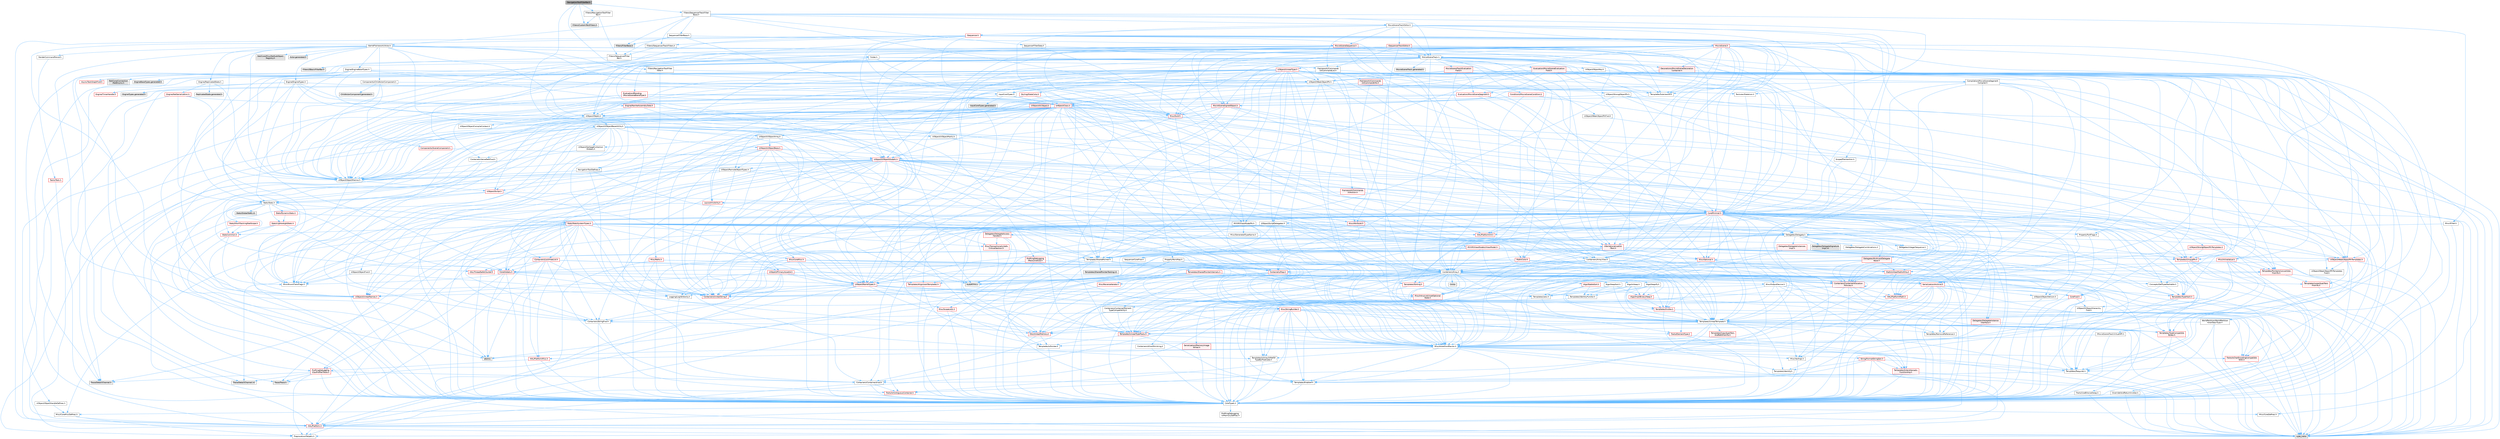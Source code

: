 digraph "NavigationToolFilterBar.h"
{
 // INTERACTIVE_SVG=YES
 // LATEX_PDF_SIZE
  bgcolor="transparent";
  edge [fontname=Helvetica,fontsize=10,labelfontname=Helvetica,labelfontsize=10];
  node [fontname=Helvetica,fontsize=10,shape=box,height=0.2,width=0.4];
  Node1 [id="Node000001",label="NavigationToolFilterBar.h",height=0.2,width=0.4,color="gray40", fillcolor="grey60", style="filled", fontcolor="black",tooltip=" "];
  Node1 -> Node2 [id="edge1_Node000001_Node000002",color="steelblue1",style="solid",tooltip=" "];
  Node2 [id="Node000002",label="Filters/CustomTextFilters.h",height=0.2,width=0.4,color="grey60", fillcolor="#E0E0E0", style="filled",tooltip=" "];
  Node1 -> Node3 [id="edge2_Node000001_Node000003",color="steelblue1",style="solid",tooltip=" "];
  Node3 [id="Node000003",label="Filters/INavigationToolFilter\lBar.h",height=0.2,width=0.4,color="grey40", fillcolor="white", style="filled",URL="$d1/d89/INavigationToolFilterBar_8h.html",tooltip=" "];
  Node3 -> Node2 [id="edge3_Node000003_Node000002",color="steelblue1",style="solid",tooltip=" "];
  Node3 -> Node4 [id="edge4_Node000003_Node000004",color="steelblue1",style="solid",tooltip=" "];
  Node4 [id="Node000004",label="Filters/ISequencerFilter\lBar.h",height=0.2,width=0.4,color="grey40", fillcolor="white", style="filled",URL="$d3/ded/ISequencerFilterBar_8h.html",tooltip=" "];
  Node4 -> Node5 [id="edge5_Node000004_Node000005",color="steelblue1",style="solid",tooltip=" "];
  Node5 [id="Node000005",label="Filters/SBasicFilterBar.h",height=0.2,width=0.4,color="grey60", fillcolor="#E0E0E0", style="filled",tooltip=" "];
  Node4 -> Node6 [id="edge6_Node000004_Node000006",color="steelblue1",style="solid",tooltip=" "];
  Node6 [id="Node000006",label="Framework/Commands\l/UICommandList.h",height=0.2,width=0.4,color="grey40", fillcolor="white", style="filled",URL="$dd/dc1/UICommandList_8h.html",tooltip=" "];
  Node6 -> Node7 [id="edge7_Node000006_Node000007",color="steelblue1",style="solid",tooltip=" "];
  Node7 [id="Node000007",label="CoreMinimal.h",height=0.2,width=0.4,color="red", fillcolor="#FFF0F0", style="filled",URL="$d7/d67/CoreMinimal_8h.html",tooltip=" "];
  Node7 -> Node8 [id="edge8_Node000007_Node000008",color="steelblue1",style="solid",tooltip=" "];
  Node8 [id="Node000008",label="CoreTypes.h",height=0.2,width=0.4,color="grey40", fillcolor="white", style="filled",URL="$dc/dec/CoreTypes_8h.html",tooltip=" "];
  Node8 -> Node9 [id="edge9_Node000008_Node000009",color="steelblue1",style="solid",tooltip=" "];
  Node9 [id="Node000009",label="HAL/Platform.h",height=0.2,width=0.4,color="red", fillcolor="#FFF0F0", style="filled",URL="$d9/dd0/Platform_8h.html",tooltip=" "];
  Node9 -> Node12 [id="edge10_Node000009_Node000012",color="steelblue1",style="solid",tooltip=" "];
  Node12 [id="Node000012",label="type_traits",height=0.2,width=0.4,color="grey60", fillcolor="#E0E0E0", style="filled",tooltip=" "];
  Node9 -> Node13 [id="edge11_Node000009_Node000013",color="steelblue1",style="solid",tooltip=" "];
  Node13 [id="Node000013",label="PreprocessorHelpers.h",height=0.2,width=0.4,color="grey40", fillcolor="white", style="filled",URL="$db/ddb/PreprocessorHelpers_8h.html",tooltip=" "];
  Node8 -> Node19 [id="edge12_Node000008_Node000019",color="steelblue1",style="solid",tooltip=" "];
  Node19 [id="Node000019",label="ProfilingDebugging\l/UMemoryDefines.h",height=0.2,width=0.4,color="grey40", fillcolor="white", style="filled",URL="$d2/da2/UMemoryDefines_8h.html",tooltip=" "];
  Node8 -> Node20 [id="edge13_Node000008_Node000020",color="steelblue1",style="solid",tooltip=" "];
  Node20 [id="Node000020",label="Misc/CoreMiscDefines.h",height=0.2,width=0.4,color="grey40", fillcolor="white", style="filled",URL="$da/d38/CoreMiscDefines_8h.html",tooltip=" "];
  Node20 -> Node9 [id="edge14_Node000020_Node000009",color="steelblue1",style="solid",tooltip=" "];
  Node20 -> Node13 [id="edge15_Node000020_Node000013",color="steelblue1",style="solid",tooltip=" "];
  Node8 -> Node21 [id="edge16_Node000008_Node000021",color="steelblue1",style="solid",tooltip=" "];
  Node21 [id="Node000021",label="Misc/CoreDefines.h",height=0.2,width=0.4,color="grey40", fillcolor="white", style="filled",URL="$d3/dd2/CoreDefines_8h.html",tooltip=" "];
  Node7 -> Node22 [id="edge17_Node000007_Node000022",color="steelblue1",style="solid",tooltip=" "];
  Node22 [id="Node000022",label="CoreFwd.h",height=0.2,width=0.4,color="red", fillcolor="#FFF0F0", style="filled",URL="$d1/d1e/CoreFwd_8h.html",tooltip=" "];
  Node22 -> Node8 [id="edge18_Node000022_Node000008",color="steelblue1",style="solid",tooltip=" "];
  Node22 -> Node23 [id="edge19_Node000022_Node000023",color="steelblue1",style="solid",tooltip=" "];
  Node23 [id="Node000023",label="Containers/ContainersFwd.h",height=0.2,width=0.4,color="grey40", fillcolor="white", style="filled",URL="$d4/d0a/ContainersFwd_8h.html",tooltip=" "];
  Node23 -> Node9 [id="edge20_Node000023_Node000009",color="steelblue1",style="solid",tooltip=" "];
  Node23 -> Node8 [id="edge21_Node000023_Node000008",color="steelblue1",style="solid",tooltip=" "];
  Node23 -> Node24 [id="edge22_Node000023_Node000024",color="steelblue1",style="solid",tooltip=" "];
  Node24 [id="Node000024",label="Traits/IsContiguousContainer.h",height=0.2,width=0.4,color="red", fillcolor="#FFF0F0", style="filled",URL="$d5/d3c/IsContiguousContainer_8h.html",tooltip=" "];
  Node24 -> Node8 [id="edge23_Node000024_Node000008",color="steelblue1",style="solid",tooltip=" "];
  Node22 -> Node28 [id="edge24_Node000022_Node000028",color="steelblue1",style="solid",tooltip=" "];
  Node28 [id="Node000028",label="UObject/UObjectHierarchy\lFwd.h",height=0.2,width=0.4,color="grey40", fillcolor="white", style="filled",URL="$d3/d13/UObjectHierarchyFwd_8h.html",tooltip=" "];
  Node7 -> Node28 [id="edge25_Node000007_Node000028",color="steelblue1",style="solid",tooltip=" "];
  Node7 -> Node23 [id="edge26_Node000007_Node000023",color="steelblue1",style="solid",tooltip=" "];
  Node7 -> Node29 [id="edge27_Node000007_Node000029",color="steelblue1",style="solid",tooltip=" "];
  Node29 [id="Node000029",label="Misc/VarArgs.h",height=0.2,width=0.4,color="grey40", fillcolor="white", style="filled",URL="$d5/d6f/VarArgs_8h.html",tooltip=" "];
  Node29 -> Node8 [id="edge28_Node000029_Node000008",color="steelblue1",style="solid",tooltip=" "];
  Node7 -> Node30 [id="edge29_Node000007_Node000030",color="steelblue1",style="solid",tooltip=" "];
  Node30 [id="Node000030",label="Logging/LogVerbosity.h",height=0.2,width=0.4,color="grey40", fillcolor="white", style="filled",URL="$d2/d8f/LogVerbosity_8h.html",tooltip=" "];
  Node30 -> Node8 [id="edge30_Node000030_Node000008",color="steelblue1",style="solid",tooltip=" "];
  Node7 -> Node31 [id="edge31_Node000007_Node000031",color="steelblue1",style="solid",tooltip=" "];
  Node31 [id="Node000031",label="Misc/OutputDevice.h",height=0.2,width=0.4,color="grey40", fillcolor="white", style="filled",URL="$d7/d32/OutputDevice_8h.html",tooltip=" "];
  Node31 -> Node22 [id="edge32_Node000031_Node000022",color="steelblue1",style="solid",tooltip=" "];
  Node31 -> Node8 [id="edge33_Node000031_Node000008",color="steelblue1",style="solid",tooltip=" "];
  Node31 -> Node30 [id="edge34_Node000031_Node000030",color="steelblue1",style="solid",tooltip=" "];
  Node31 -> Node29 [id="edge35_Node000031_Node000029",color="steelblue1",style="solid",tooltip=" "];
  Node31 -> Node32 [id="edge36_Node000031_Node000032",color="steelblue1",style="solid",tooltip=" "];
  Node32 [id="Node000032",label="Templates/IsArrayOrRefOf\lTypeByPredicate.h",height=0.2,width=0.4,color="grey40", fillcolor="white", style="filled",URL="$d6/da1/IsArrayOrRefOfTypeByPredicate_8h.html",tooltip=" "];
  Node32 -> Node8 [id="edge37_Node000032_Node000008",color="steelblue1",style="solid",tooltip=" "];
  Node31 -> Node33 [id="edge38_Node000031_Node000033",color="steelblue1",style="solid",tooltip=" "];
  Node33 [id="Node000033",label="Templates/IsValidVariadic\lFunctionArg.h",height=0.2,width=0.4,color="red", fillcolor="#FFF0F0", style="filled",URL="$d0/dc8/IsValidVariadicFunctionArg_8h.html",tooltip=" "];
  Node33 -> Node8 [id="edge39_Node000033_Node000008",color="steelblue1",style="solid",tooltip=" "];
  Node33 -> Node12 [id="edge40_Node000033_Node000012",color="steelblue1",style="solid",tooltip=" "];
  Node31 -> Node35 [id="edge41_Node000031_Node000035",color="steelblue1",style="solid",tooltip=" "];
  Node35 [id="Node000035",label="Traits/IsCharEncodingCompatible\lWith.h",height=0.2,width=0.4,color="red", fillcolor="#FFF0F0", style="filled",URL="$df/dd1/IsCharEncodingCompatibleWith_8h.html",tooltip=" "];
  Node35 -> Node12 [id="edge42_Node000035_Node000012",color="steelblue1",style="solid",tooltip=" "];
  Node7 -> Node37 [id="edge43_Node000007_Node000037",color="steelblue1",style="solid",tooltip=" "];
  Node37 [id="Node000037",label="HAL/PlatformCrt.h",height=0.2,width=0.4,color="red", fillcolor="#FFF0F0", style="filled",URL="$d8/d75/PlatformCrt_8h.html",tooltip=" "];
  Node7 -> Node47 [id="edge44_Node000007_Node000047",color="steelblue1",style="solid",tooltip=" "];
  Node47 [id="Node000047",label="HAL/PlatformMisc.h",height=0.2,width=0.4,color="red", fillcolor="#FFF0F0", style="filled",URL="$d0/df5/PlatformMisc_8h.html",tooltip=" "];
  Node47 -> Node8 [id="edge45_Node000047_Node000008",color="steelblue1",style="solid",tooltip=" "];
  Node47 -> Node58 [id="edge46_Node000047_Node000058",color="steelblue1",style="solid",tooltip=" "];
  Node58 [id="Node000058",label="ProfilingDebugging\l/CpuProfilerTrace.h",height=0.2,width=0.4,color="red", fillcolor="#FFF0F0", style="filled",URL="$da/dcb/CpuProfilerTrace_8h.html",tooltip=" "];
  Node58 -> Node8 [id="edge47_Node000058_Node000008",color="steelblue1",style="solid",tooltip=" "];
  Node58 -> Node23 [id="edge48_Node000058_Node000023",color="steelblue1",style="solid",tooltip=" "];
  Node58 -> Node13 [id="edge49_Node000058_Node000013",color="steelblue1",style="solid",tooltip=" "];
  Node58 -> Node63 [id="edge50_Node000058_Node000063",color="steelblue1",style="solid",tooltip=" "];
  Node63 [id="Node000063",label="Trace/Detail/Channel.h",height=0.2,width=0.4,color="grey60", fillcolor="#E0E0E0", style="filled",tooltip=" "];
  Node58 -> Node64 [id="edge51_Node000058_Node000064",color="steelblue1",style="solid",tooltip=" "];
  Node64 [id="Node000064",label="Trace/Detail/Channel.inl",height=0.2,width=0.4,color="grey60", fillcolor="#E0E0E0", style="filled",tooltip=" "];
  Node58 -> Node65 [id="edge52_Node000058_Node000065",color="steelblue1",style="solid",tooltip=" "];
  Node65 [id="Node000065",label="Trace/Trace.h",height=0.2,width=0.4,color="grey60", fillcolor="#E0E0E0", style="filled",tooltip=" "];
  Node7 -> Node66 [id="edge53_Node000007_Node000066",color="steelblue1",style="solid",tooltip=" "];
  Node66 [id="Node000066",label="Misc/AssertionMacros.h",height=0.2,width=0.4,color="grey40", fillcolor="white", style="filled",URL="$d0/dfa/AssertionMacros_8h.html",tooltip=" "];
  Node66 -> Node8 [id="edge54_Node000066_Node000008",color="steelblue1",style="solid",tooltip=" "];
  Node66 -> Node9 [id="edge55_Node000066_Node000009",color="steelblue1",style="solid",tooltip=" "];
  Node66 -> Node47 [id="edge56_Node000066_Node000047",color="steelblue1",style="solid",tooltip=" "];
  Node66 -> Node13 [id="edge57_Node000066_Node000013",color="steelblue1",style="solid",tooltip=" "];
  Node66 -> Node67 [id="edge58_Node000066_Node000067",color="steelblue1",style="solid",tooltip=" "];
  Node67 [id="Node000067",label="Templates/EnableIf.h",height=0.2,width=0.4,color="grey40", fillcolor="white", style="filled",URL="$d7/d60/EnableIf_8h.html",tooltip=" "];
  Node67 -> Node8 [id="edge59_Node000067_Node000008",color="steelblue1",style="solid",tooltip=" "];
  Node66 -> Node32 [id="edge60_Node000066_Node000032",color="steelblue1",style="solid",tooltip=" "];
  Node66 -> Node33 [id="edge61_Node000066_Node000033",color="steelblue1",style="solid",tooltip=" "];
  Node66 -> Node35 [id="edge62_Node000066_Node000035",color="steelblue1",style="solid",tooltip=" "];
  Node66 -> Node29 [id="edge63_Node000066_Node000029",color="steelblue1",style="solid",tooltip=" "];
  Node66 -> Node68 [id="edge64_Node000066_Node000068",color="steelblue1",style="solid",tooltip=" "];
  Node68 [id="Node000068",label="String/FormatStringSan.h",height=0.2,width=0.4,color="red", fillcolor="#FFF0F0", style="filled",URL="$d3/d8b/FormatStringSan_8h.html",tooltip=" "];
  Node68 -> Node12 [id="edge65_Node000068_Node000012",color="steelblue1",style="solid",tooltip=" "];
  Node68 -> Node8 [id="edge66_Node000068_Node000008",color="steelblue1",style="solid",tooltip=" "];
  Node68 -> Node69 [id="edge67_Node000068_Node000069",color="steelblue1",style="solid",tooltip=" "];
  Node69 [id="Node000069",label="Templates/Requires.h",height=0.2,width=0.4,color="grey40", fillcolor="white", style="filled",URL="$dc/d96/Requires_8h.html",tooltip=" "];
  Node69 -> Node67 [id="edge68_Node000069_Node000067",color="steelblue1",style="solid",tooltip=" "];
  Node69 -> Node12 [id="edge69_Node000069_Node000012",color="steelblue1",style="solid",tooltip=" "];
  Node68 -> Node70 [id="edge70_Node000068_Node000070",color="steelblue1",style="solid",tooltip=" "];
  Node70 [id="Node000070",label="Templates/Identity.h",height=0.2,width=0.4,color="grey40", fillcolor="white", style="filled",URL="$d0/dd5/Identity_8h.html",tooltip=" "];
  Node68 -> Node33 [id="edge71_Node000068_Node000033",color="steelblue1",style="solid",tooltip=" "];
  Node68 -> Node23 [id="edge72_Node000068_Node000023",color="steelblue1",style="solid",tooltip=" "];
  Node66 -> Node74 [id="edge73_Node000066_Node000074",color="steelblue1",style="solid",tooltip=" "];
  Node74 [id="Node000074",label="atomic",height=0.2,width=0.4,color="grey60", fillcolor="#E0E0E0", style="filled",tooltip=" "];
  Node7 -> Node75 [id="edge74_Node000007_Node000075",color="steelblue1",style="solid",tooltip=" "];
  Node75 [id="Node000075",label="Templates/IsPointer.h",height=0.2,width=0.4,color="grey40", fillcolor="white", style="filled",URL="$d7/d05/IsPointer_8h.html",tooltip=" "];
  Node75 -> Node8 [id="edge75_Node000075_Node000008",color="steelblue1",style="solid",tooltip=" "];
  Node7 -> Node92 [id="edge76_Node000007_Node000092",color="steelblue1",style="solid",tooltip=" "];
  Node92 [id="Node000092",label="HAL/UnrealMemory.h",height=0.2,width=0.4,color="red", fillcolor="#FFF0F0", style="filled",URL="$d9/d96/UnrealMemory_8h.html",tooltip=" "];
  Node92 -> Node8 [id="edge77_Node000092_Node000008",color="steelblue1",style="solid",tooltip=" "];
  Node92 -> Node75 [id="edge78_Node000092_Node000075",color="steelblue1",style="solid",tooltip=" "];
  Node7 -> Node97 [id="edge79_Node000007_Node000097",color="steelblue1",style="solid",tooltip=" "];
  Node97 [id="Node000097",label="Templates/UnrealTypeTraits.h",height=0.2,width=0.4,color="red", fillcolor="#FFF0F0", style="filled",URL="$d2/d2d/UnrealTypeTraits_8h.html",tooltip=" "];
  Node97 -> Node8 [id="edge80_Node000097_Node000008",color="steelblue1",style="solid",tooltip=" "];
  Node97 -> Node75 [id="edge81_Node000097_Node000075",color="steelblue1",style="solid",tooltip=" "];
  Node97 -> Node66 [id="edge82_Node000097_Node000066",color="steelblue1",style="solid",tooltip=" "];
  Node97 -> Node67 [id="edge83_Node000097_Node000067",color="steelblue1",style="solid",tooltip=" "];
  Node7 -> Node67 [id="edge84_Node000007_Node000067",color="steelblue1",style="solid",tooltip=" "];
  Node7 -> Node99 [id="edge85_Node000007_Node000099",color="steelblue1",style="solid",tooltip=" "];
  Node99 [id="Node000099",label="Templates/RemoveReference.h",height=0.2,width=0.4,color="grey40", fillcolor="white", style="filled",URL="$da/dbe/RemoveReference_8h.html",tooltip=" "];
  Node99 -> Node8 [id="edge86_Node000099_Node000008",color="steelblue1",style="solid",tooltip=" "];
  Node7 -> Node102 [id="edge87_Node000007_Node000102",color="steelblue1",style="solid",tooltip=" "];
  Node102 [id="Node000102",label="Templates/TypeCompatible\lBytes.h",height=0.2,width=0.4,color="red", fillcolor="#FFF0F0", style="filled",URL="$df/d0a/TypeCompatibleBytes_8h.html",tooltip=" "];
  Node102 -> Node8 [id="edge88_Node000102_Node000008",color="steelblue1",style="solid",tooltip=" "];
  Node102 -> Node12 [id="edge89_Node000102_Node000012",color="steelblue1",style="solid",tooltip=" "];
  Node7 -> Node24 [id="edge90_Node000007_Node000024",color="steelblue1",style="solid",tooltip=" "];
  Node7 -> Node103 [id="edge91_Node000007_Node000103",color="steelblue1",style="solid",tooltip=" "];
  Node103 [id="Node000103",label="Templates/UnrealTemplate.h",height=0.2,width=0.4,color="grey40", fillcolor="white", style="filled",URL="$d4/d24/UnrealTemplate_8h.html",tooltip=" "];
  Node103 -> Node8 [id="edge92_Node000103_Node000008",color="steelblue1",style="solid",tooltip=" "];
  Node103 -> Node75 [id="edge93_Node000103_Node000075",color="steelblue1",style="solid",tooltip=" "];
  Node103 -> Node92 [id="edge94_Node000103_Node000092",color="steelblue1",style="solid",tooltip=" "];
  Node103 -> Node104 [id="edge95_Node000103_Node000104",color="steelblue1",style="solid",tooltip=" "];
  Node104 [id="Node000104",label="Templates/CopyQualifiers\lAndRefsFromTo.h",height=0.2,width=0.4,color="red", fillcolor="#FFF0F0", style="filled",URL="$d3/db3/CopyQualifiersAndRefsFromTo_8h.html",tooltip=" "];
  Node103 -> Node97 [id="edge96_Node000103_Node000097",color="steelblue1",style="solid",tooltip=" "];
  Node103 -> Node99 [id="edge97_Node000103_Node000099",color="steelblue1",style="solid",tooltip=" "];
  Node103 -> Node69 [id="edge98_Node000103_Node000069",color="steelblue1",style="solid",tooltip=" "];
  Node103 -> Node102 [id="edge99_Node000103_Node000102",color="steelblue1",style="solid",tooltip=" "];
  Node103 -> Node70 [id="edge100_Node000103_Node000070",color="steelblue1",style="solid",tooltip=" "];
  Node103 -> Node24 [id="edge101_Node000103_Node000024",color="steelblue1",style="solid",tooltip=" "];
  Node103 -> Node106 [id="edge102_Node000103_Node000106",color="steelblue1",style="solid",tooltip=" "];
  Node106 [id="Node000106",label="Traits/UseBitwiseSwap.h",height=0.2,width=0.4,color="grey40", fillcolor="white", style="filled",URL="$db/df3/UseBitwiseSwap_8h.html",tooltip=" "];
  Node106 -> Node8 [id="edge103_Node000106_Node000008",color="steelblue1",style="solid",tooltip=" "];
  Node106 -> Node12 [id="edge104_Node000106_Node000012",color="steelblue1",style="solid",tooltip=" "];
  Node103 -> Node12 [id="edge105_Node000103_Node000012",color="steelblue1",style="solid",tooltip=" "];
  Node7 -> Node107 [id="edge106_Node000007_Node000107",color="steelblue1",style="solid",tooltip=" "];
  Node107 [id="Node000107",label="HAL/PlatformMath.h",height=0.2,width=0.4,color="red", fillcolor="#FFF0F0", style="filled",URL="$dc/d53/PlatformMath_8h.html",tooltip=" "];
  Node107 -> Node8 [id="edge107_Node000107_Node000008",color="steelblue1",style="solid",tooltip=" "];
  Node7 -> Node116 [id="edge108_Node000007_Node000116",color="steelblue1",style="solid",tooltip=" "];
  Node116 [id="Node000116",label="Containers/ContainerAllocation\lPolicies.h",height=0.2,width=0.4,color="red", fillcolor="#FFF0F0", style="filled",URL="$d7/dff/ContainerAllocationPolicies_8h.html",tooltip=" "];
  Node116 -> Node8 [id="edge109_Node000116_Node000008",color="steelblue1",style="solid",tooltip=" "];
  Node116 -> Node116 [id="edge110_Node000116_Node000116",color="steelblue1",style="solid",tooltip=" "];
  Node116 -> Node107 [id="edge111_Node000116_Node000107",color="steelblue1",style="solid",tooltip=" "];
  Node116 -> Node92 [id="edge112_Node000116_Node000092",color="steelblue1",style="solid",tooltip=" "];
  Node116 -> Node66 [id="edge113_Node000116_Node000066",color="steelblue1",style="solid",tooltip=" "];
  Node116 -> Node102 [id="edge114_Node000116_Node000102",color="steelblue1",style="solid",tooltip=" "];
  Node116 -> Node12 [id="edge115_Node000116_Node000012",color="steelblue1",style="solid",tooltip=" "];
  Node7 -> Node125 [id="edge116_Node000007_Node000125",color="steelblue1",style="solid",tooltip=" "];
  Node125 [id="Node000125",label="Serialization/Archive.h",height=0.2,width=0.4,color="red", fillcolor="#FFF0F0", style="filled",URL="$d7/d3b/Archive_8h.html",tooltip=" "];
  Node125 -> Node22 [id="edge117_Node000125_Node000022",color="steelblue1",style="solid",tooltip=" "];
  Node125 -> Node8 [id="edge118_Node000125_Node000008",color="steelblue1",style="solid",tooltip=" "];
  Node125 -> Node66 [id="edge119_Node000125_Node000066",color="steelblue1",style="solid",tooltip=" "];
  Node125 -> Node29 [id="edge120_Node000125_Node000029",color="steelblue1",style="solid",tooltip=" "];
  Node125 -> Node67 [id="edge121_Node000125_Node000067",color="steelblue1",style="solid",tooltip=" "];
  Node125 -> Node32 [id="edge122_Node000125_Node000032",color="steelblue1",style="solid",tooltip=" "];
  Node125 -> Node33 [id="edge123_Node000125_Node000033",color="steelblue1",style="solid",tooltip=" "];
  Node125 -> Node103 [id="edge124_Node000125_Node000103",color="steelblue1",style="solid",tooltip=" "];
  Node125 -> Node35 [id="edge125_Node000125_Node000035",color="steelblue1",style="solid",tooltip=" "];
  Node125 -> Node128 [id="edge126_Node000125_Node000128",color="steelblue1",style="solid",tooltip=" "];
  Node128 [id="Node000128",label="UObject/ObjectVersion.h",height=0.2,width=0.4,color="grey40", fillcolor="white", style="filled",URL="$da/d63/ObjectVersion_8h.html",tooltip=" "];
  Node128 -> Node8 [id="edge127_Node000128_Node000008",color="steelblue1",style="solid",tooltip=" "];
  Node7 -> Node129 [id="edge128_Node000007_Node000129",color="steelblue1",style="solid",tooltip=" "];
  Node129 [id="Node000129",label="Templates/Less.h",height=0.2,width=0.4,color="grey40", fillcolor="white", style="filled",URL="$de/dc8/Less_8h.html",tooltip=" "];
  Node129 -> Node8 [id="edge129_Node000129_Node000008",color="steelblue1",style="solid",tooltip=" "];
  Node129 -> Node103 [id="edge130_Node000129_Node000103",color="steelblue1",style="solid",tooltip=" "];
  Node7 -> Node130 [id="edge131_Node000007_Node000130",color="steelblue1",style="solid",tooltip=" "];
  Node130 [id="Node000130",label="Templates/Sorting.h",height=0.2,width=0.4,color="red", fillcolor="#FFF0F0", style="filled",URL="$d3/d9e/Sorting_8h.html",tooltip=" "];
  Node130 -> Node8 [id="edge132_Node000130_Node000008",color="steelblue1",style="solid",tooltip=" "];
  Node130 -> Node107 [id="edge133_Node000130_Node000107",color="steelblue1",style="solid",tooltip=" "];
  Node130 -> Node129 [id="edge134_Node000130_Node000129",color="steelblue1",style="solid",tooltip=" "];
  Node7 -> Node140 [id="edge135_Node000007_Node000140",color="steelblue1",style="solid",tooltip=" "];
  Node140 [id="Node000140",label="Math/UnrealMathUtility.h",height=0.2,width=0.4,color="red", fillcolor="#FFF0F0", style="filled",URL="$db/db8/UnrealMathUtility_8h.html",tooltip=" "];
  Node140 -> Node8 [id="edge136_Node000140_Node000008",color="steelblue1",style="solid",tooltip=" "];
  Node140 -> Node66 [id="edge137_Node000140_Node000066",color="steelblue1",style="solid",tooltip=" "];
  Node140 -> Node107 [id="edge138_Node000140_Node000107",color="steelblue1",style="solid",tooltip=" "];
  Node140 -> Node70 [id="edge139_Node000140_Node000070",color="steelblue1",style="solid",tooltip=" "];
  Node140 -> Node69 [id="edge140_Node000140_Node000069",color="steelblue1",style="solid",tooltip=" "];
  Node7 -> Node150 [id="edge141_Node000007_Node000150",color="steelblue1",style="solid",tooltip=" "];
  Node150 [id="Node000150",label="Containers/UnrealString.h",height=0.2,width=0.4,color="red", fillcolor="#FFF0F0", style="filled",URL="$d5/dba/UnrealString_8h.html",tooltip=" "];
  Node7 -> Node154 [id="edge142_Node000007_Node000154",color="steelblue1",style="solid",tooltip=" "];
  Node154 [id="Node000154",label="Containers/Array.h",height=0.2,width=0.4,color="grey40", fillcolor="white", style="filled",URL="$df/dd0/Array_8h.html",tooltip=" "];
  Node154 -> Node8 [id="edge143_Node000154_Node000008",color="steelblue1",style="solid",tooltip=" "];
  Node154 -> Node66 [id="edge144_Node000154_Node000066",color="steelblue1",style="solid",tooltip=" "];
  Node154 -> Node155 [id="edge145_Node000154_Node000155",color="steelblue1",style="solid",tooltip=" "];
  Node155 [id="Node000155",label="Misc/IntrusiveUnsetOptional\lState.h",height=0.2,width=0.4,color="red", fillcolor="#FFF0F0", style="filled",URL="$d2/d0a/IntrusiveUnsetOptionalState_8h.html",tooltip=" "];
  Node154 -> Node157 [id="edge146_Node000154_Node000157",color="steelblue1",style="solid",tooltip=" "];
  Node157 [id="Node000157",label="Misc/ReverseIterate.h",height=0.2,width=0.4,color="red", fillcolor="#FFF0F0", style="filled",URL="$db/de3/ReverseIterate_8h.html",tooltip=" "];
  Node157 -> Node9 [id="edge147_Node000157_Node000009",color="steelblue1",style="solid",tooltip=" "];
  Node154 -> Node92 [id="edge148_Node000154_Node000092",color="steelblue1",style="solid",tooltip=" "];
  Node154 -> Node97 [id="edge149_Node000154_Node000097",color="steelblue1",style="solid",tooltip=" "];
  Node154 -> Node103 [id="edge150_Node000154_Node000103",color="steelblue1",style="solid",tooltip=" "];
  Node154 -> Node159 [id="edge151_Node000154_Node000159",color="steelblue1",style="solid",tooltip=" "];
  Node159 [id="Node000159",label="Containers/AllowShrinking.h",height=0.2,width=0.4,color="grey40", fillcolor="white", style="filled",URL="$d7/d1a/AllowShrinking_8h.html",tooltip=" "];
  Node159 -> Node8 [id="edge152_Node000159_Node000008",color="steelblue1",style="solid",tooltip=" "];
  Node154 -> Node116 [id="edge153_Node000154_Node000116",color="steelblue1",style="solid",tooltip=" "];
  Node154 -> Node160 [id="edge154_Node000154_Node000160",color="steelblue1",style="solid",tooltip=" "];
  Node160 [id="Node000160",label="Containers/ContainerElement\lTypeCompatibility.h",height=0.2,width=0.4,color="grey40", fillcolor="white", style="filled",URL="$df/ddf/ContainerElementTypeCompatibility_8h.html",tooltip=" "];
  Node160 -> Node8 [id="edge155_Node000160_Node000008",color="steelblue1",style="solid",tooltip=" "];
  Node160 -> Node97 [id="edge156_Node000160_Node000097",color="steelblue1",style="solid",tooltip=" "];
  Node154 -> Node125 [id="edge157_Node000154_Node000125",color="steelblue1",style="solid",tooltip=" "];
  Node154 -> Node161 [id="edge158_Node000154_Node000161",color="steelblue1",style="solid",tooltip=" "];
  Node161 [id="Node000161",label="Serialization/MemoryImage\lWriter.h",height=0.2,width=0.4,color="red", fillcolor="#FFF0F0", style="filled",URL="$d0/d08/MemoryImageWriter_8h.html",tooltip=" "];
  Node161 -> Node8 [id="edge159_Node000161_Node000008",color="steelblue1",style="solid",tooltip=" "];
  Node154 -> Node170 [id="edge160_Node000154_Node000170",color="steelblue1",style="solid",tooltip=" "];
  Node170 [id="Node000170",label="Algo/Heapify.h",height=0.2,width=0.4,color="grey40", fillcolor="white", style="filled",URL="$d0/d2a/Heapify_8h.html",tooltip=" "];
  Node170 -> Node137 [id="edge161_Node000170_Node000137",color="steelblue1",style="solid",tooltip=" "];
  Node137 [id="Node000137",label="Algo/Impl/BinaryHeap.h",height=0.2,width=0.4,color="red", fillcolor="#FFF0F0", style="filled",URL="$d7/da3/Algo_2Impl_2BinaryHeap_8h.html",tooltip=" "];
  Node137 -> Node133 [id="edge162_Node000137_Node000133",color="steelblue1",style="solid",tooltip=" "];
  Node133 [id="Node000133",label="Templates/Invoke.h",height=0.2,width=0.4,color="red", fillcolor="#FFF0F0", style="filled",URL="$d7/deb/Invoke_8h.html",tooltip=" "];
  Node133 -> Node8 [id="edge163_Node000133_Node000008",color="steelblue1",style="solid",tooltip=" "];
  Node133 -> Node103 [id="edge164_Node000133_Node000103",color="steelblue1",style="solid",tooltip=" "];
  Node133 -> Node12 [id="edge165_Node000133_Node000012",color="steelblue1",style="solid",tooltip=" "];
  Node137 -> Node12 [id="edge166_Node000137_Node000012",color="steelblue1",style="solid",tooltip=" "];
  Node170 -> Node132 [id="edge167_Node000170_Node000132",color="steelblue1",style="solid",tooltip=" "];
  Node132 [id="Node000132",label="Templates/IdentityFunctor.h",height=0.2,width=0.4,color="grey40", fillcolor="white", style="filled",URL="$d7/d2e/IdentityFunctor_8h.html",tooltip=" "];
  Node132 -> Node9 [id="edge168_Node000132_Node000009",color="steelblue1",style="solid",tooltip=" "];
  Node170 -> Node133 [id="edge169_Node000170_Node000133",color="steelblue1",style="solid",tooltip=" "];
  Node170 -> Node129 [id="edge170_Node000170_Node000129",color="steelblue1",style="solid",tooltip=" "];
  Node170 -> Node103 [id="edge171_Node000170_Node000103",color="steelblue1",style="solid",tooltip=" "];
  Node154 -> Node171 [id="edge172_Node000154_Node000171",color="steelblue1",style="solid",tooltip=" "];
  Node171 [id="Node000171",label="Algo/HeapSort.h",height=0.2,width=0.4,color="grey40", fillcolor="white", style="filled",URL="$d3/d92/HeapSort_8h.html",tooltip=" "];
  Node171 -> Node137 [id="edge173_Node000171_Node000137",color="steelblue1",style="solid",tooltip=" "];
  Node171 -> Node132 [id="edge174_Node000171_Node000132",color="steelblue1",style="solid",tooltip=" "];
  Node171 -> Node129 [id="edge175_Node000171_Node000129",color="steelblue1",style="solid",tooltip=" "];
  Node171 -> Node103 [id="edge176_Node000171_Node000103",color="steelblue1",style="solid",tooltip=" "];
  Node154 -> Node172 [id="edge177_Node000154_Node000172",color="steelblue1",style="solid",tooltip=" "];
  Node172 [id="Node000172",label="Algo/IsHeap.h",height=0.2,width=0.4,color="grey40", fillcolor="white", style="filled",URL="$de/d32/IsHeap_8h.html",tooltip=" "];
  Node172 -> Node137 [id="edge178_Node000172_Node000137",color="steelblue1",style="solid",tooltip=" "];
  Node172 -> Node132 [id="edge179_Node000172_Node000132",color="steelblue1",style="solid",tooltip=" "];
  Node172 -> Node133 [id="edge180_Node000172_Node000133",color="steelblue1",style="solid",tooltip=" "];
  Node172 -> Node129 [id="edge181_Node000172_Node000129",color="steelblue1",style="solid",tooltip=" "];
  Node172 -> Node103 [id="edge182_Node000172_Node000103",color="steelblue1",style="solid",tooltip=" "];
  Node154 -> Node137 [id="edge183_Node000154_Node000137",color="steelblue1",style="solid",tooltip=" "];
  Node154 -> Node173 [id="edge184_Node000154_Node000173",color="steelblue1",style="solid",tooltip=" "];
  Node173 [id="Node000173",label="Algo/StableSort.h",height=0.2,width=0.4,color="red", fillcolor="#FFF0F0", style="filled",URL="$d7/d3c/StableSort_8h.html",tooltip=" "];
  Node173 -> Node132 [id="edge185_Node000173_Node000132",color="steelblue1",style="solid",tooltip=" "];
  Node173 -> Node133 [id="edge186_Node000173_Node000133",color="steelblue1",style="solid",tooltip=" "];
  Node173 -> Node129 [id="edge187_Node000173_Node000129",color="steelblue1",style="solid",tooltip=" "];
  Node173 -> Node103 [id="edge188_Node000173_Node000103",color="steelblue1",style="solid",tooltip=" "];
  Node154 -> Node175 [id="edge189_Node000154_Node000175",color="steelblue1",style="solid",tooltip=" "];
  Node175 [id="Node000175",label="Concepts/GetTypeHashable.h",height=0.2,width=0.4,color="grey40", fillcolor="white", style="filled",URL="$d3/da2/GetTypeHashable_8h.html",tooltip=" "];
  Node175 -> Node8 [id="edge190_Node000175_Node000008",color="steelblue1",style="solid",tooltip=" "];
  Node175 -> Node166 [id="edge191_Node000175_Node000166",color="steelblue1",style="solid",tooltip=" "];
  Node166 [id="Node000166",label="Templates/TypeHash.h",height=0.2,width=0.4,color="red", fillcolor="#FFF0F0", style="filled",URL="$d1/d62/TypeHash_8h.html",tooltip=" "];
  Node166 -> Node8 [id="edge192_Node000166_Node000008",color="steelblue1",style="solid",tooltip=" "];
  Node166 -> Node69 [id="edge193_Node000166_Node000069",color="steelblue1",style="solid",tooltip=" "];
  Node166 -> Node12 [id="edge194_Node000166_Node000012",color="steelblue1",style="solid",tooltip=" "];
  Node154 -> Node132 [id="edge195_Node000154_Node000132",color="steelblue1",style="solid",tooltip=" "];
  Node154 -> Node133 [id="edge196_Node000154_Node000133",color="steelblue1",style="solid",tooltip=" "];
  Node154 -> Node129 [id="edge197_Node000154_Node000129",color="steelblue1",style="solid",tooltip=" "];
  Node154 -> Node176 [id="edge198_Node000154_Node000176",color="steelblue1",style="solid",tooltip=" "];
  Node176 [id="Node000176",label="Templates/LosesQualifiers\lFromTo.h",height=0.2,width=0.4,color="red", fillcolor="#FFF0F0", style="filled",URL="$d2/db3/LosesQualifiersFromTo_8h.html",tooltip=" "];
  Node176 -> Node12 [id="edge199_Node000176_Node000012",color="steelblue1",style="solid",tooltip=" "];
  Node154 -> Node69 [id="edge200_Node000154_Node000069",color="steelblue1",style="solid",tooltip=" "];
  Node154 -> Node130 [id="edge201_Node000154_Node000130",color="steelblue1",style="solid",tooltip=" "];
  Node154 -> Node177 [id="edge202_Node000154_Node000177",color="steelblue1",style="solid",tooltip=" "];
  Node177 [id="Node000177",label="Templates/AlignmentTemplates.h",height=0.2,width=0.4,color="red", fillcolor="#FFF0F0", style="filled",URL="$dd/d32/AlignmentTemplates_8h.html",tooltip=" "];
  Node177 -> Node8 [id="edge203_Node000177_Node000008",color="steelblue1",style="solid",tooltip=" "];
  Node177 -> Node75 [id="edge204_Node000177_Node000075",color="steelblue1",style="solid",tooltip=" "];
  Node154 -> Node50 [id="edge205_Node000154_Node000050",color="steelblue1",style="solid",tooltip=" "];
  Node50 [id="Node000050",label="Traits/ElementType.h",height=0.2,width=0.4,color="red", fillcolor="#FFF0F0", style="filled",URL="$d5/d4f/ElementType_8h.html",tooltip=" "];
  Node50 -> Node9 [id="edge206_Node000050_Node000009",color="steelblue1",style="solid",tooltip=" "];
  Node50 -> Node12 [id="edge207_Node000050_Node000012",color="steelblue1",style="solid",tooltip=" "];
  Node154 -> Node113 [id="edge208_Node000154_Node000113",color="steelblue1",style="solid",tooltip=" "];
  Node113 [id="Node000113",label="limits",height=0.2,width=0.4,color="grey60", fillcolor="#E0E0E0", style="filled",tooltip=" "];
  Node154 -> Node12 [id="edge209_Node000154_Node000012",color="steelblue1",style="solid",tooltip=" "];
  Node7 -> Node183 [id="edge210_Node000007_Node000183",color="steelblue1",style="solid",tooltip=" "];
  Node183 [id="Node000183",label="UObject/UnrealNames.h",height=0.2,width=0.4,color="red", fillcolor="#FFF0F0", style="filled",URL="$d8/db1/UnrealNames_8h.html",tooltip=" "];
  Node183 -> Node8 [id="edge211_Node000183_Node000008",color="steelblue1",style="solid",tooltip=" "];
  Node7 -> Node185 [id="edge212_Node000007_Node000185",color="steelblue1",style="solid",tooltip=" "];
  Node185 [id="Node000185",label="UObject/NameTypes.h",height=0.2,width=0.4,color="red", fillcolor="#FFF0F0", style="filled",URL="$d6/d35/NameTypes_8h.html",tooltip=" "];
  Node185 -> Node8 [id="edge213_Node000185_Node000008",color="steelblue1",style="solid",tooltip=" "];
  Node185 -> Node66 [id="edge214_Node000185_Node000066",color="steelblue1",style="solid",tooltip=" "];
  Node185 -> Node92 [id="edge215_Node000185_Node000092",color="steelblue1",style="solid",tooltip=" "];
  Node185 -> Node97 [id="edge216_Node000185_Node000097",color="steelblue1",style="solid",tooltip=" "];
  Node185 -> Node103 [id="edge217_Node000185_Node000103",color="steelblue1",style="solid",tooltip=" "];
  Node185 -> Node150 [id="edge218_Node000185_Node000150",color="steelblue1",style="solid",tooltip=" "];
  Node185 -> Node49 [id="edge219_Node000185_Node000049",color="steelblue1",style="solid",tooltip=" "];
  Node49 [id="Node000049",label="Containers/StringFwd.h",height=0.2,width=0.4,color="grey40", fillcolor="white", style="filled",URL="$df/d37/StringFwd_8h.html",tooltip=" "];
  Node49 -> Node8 [id="edge220_Node000049_Node000008",color="steelblue1",style="solid",tooltip=" "];
  Node49 -> Node50 [id="edge221_Node000049_Node000050",color="steelblue1",style="solid",tooltip=" "];
  Node49 -> Node24 [id="edge222_Node000049_Node000024",color="steelblue1",style="solid",tooltip=" "];
  Node185 -> Node183 [id="edge223_Node000185_Node000183",color="steelblue1",style="solid",tooltip=" "];
  Node185 -> Node155 [id="edge224_Node000185_Node000155",color="steelblue1",style="solid",tooltip=" "];
  Node185 -> Node189 [id="edge225_Node000185_Node000189",color="steelblue1",style="solid",tooltip=" "];
  Node189 [id="Node000189",label="Misc/StringBuilder.h",height=0.2,width=0.4,color="red", fillcolor="#FFF0F0", style="filled",URL="$d4/d52/StringBuilder_8h.html",tooltip=" "];
  Node189 -> Node49 [id="edge226_Node000189_Node000049",color="steelblue1",style="solid",tooltip=" "];
  Node189 -> Node8 [id="edge227_Node000189_Node000008",color="steelblue1",style="solid",tooltip=" "];
  Node189 -> Node92 [id="edge228_Node000189_Node000092",color="steelblue1",style="solid",tooltip=" "];
  Node189 -> Node66 [id="edge229_Node000189_Node000066",color="steelblue1",style="solid",tooltip=" "];
  Node189 -> Node67 [id="edge230_Node000189_Node000067",color="steelblue1",style="solid",tooltip=" "];
  Node189 -> Node32 [id="edge231_Node000189_Node000032",color="steelblue1",style="solid",tooltip=" "];
  Node189 -> Node33 [id="edge232_Node000189_Node000033",color="steelblue1",style="solid",tooltip=" "];
  Node189 -> Node69 [id="edge233_Node000189_Node000069",color="steelblue1",style="solid",tooltip=" "];
  Node189 -> Node103 [id="edge234_Node000189_Node000103",color="steelblue1",style="solid",tooltip=" "];
  Node189 -> Node97 [id="edge235_Node000189_Node000097",color="steelblue1",style="solid",tooltip=" "];
  Node189 -> Node35 [id="edge236_Node000189_Node000035",color="steelblue1",style="solid",tooltip=" "];
  Node189 -> Node24 [id="edge237_Node000189_Node000024",color="steelblue1",style="solid",tooltip=" "];
  Node189 -> Node12 [id="edge238_Node000189_Node000012",color="steelblue1",style="solid",tooltip=" "];
  Node185 -> Node65 [id="edge239_Node000185_Node000065",color="steelblue1",style="solid",tooltip=" "];
  Node7 -> Node177 [id="edge240_Node000007_Node000177",color="steelblue1",style="solid",tooltip=" "];
  Node7 -> Node197 [id="edge241_Node000007_Node000197",color="steelblue1",style="solid",tooltip=" "];
  Node197 [id="Node000197",label="Templates/PointerIsConvertible\lFromTo.h",height=0.2,width=0.4,color="red", fillcolor="#FFF0F0", style="filled",URL="$d6/d65/PointerIsConvertibleFromTo_8h.html",tooltip=" "];
  Node197 -> Node8 [id="edge242_Node000197_Node000008",color="steelblue1",style="solid",tooltip=" "];
  Node197 -> Node176 [id="edge243_Node000197_Node000176",color="steelblue1",style="solid",tooltip=" "];
  Node197 -> Node12 [id="edge244_Node000197_Node000012",color="steelblue1",style="solid",tooltip=" "];
  Node7 -> Node133 [id="edge245_Node000007_Node000133",color="steelblue1",style="solid",tooltip=" "];
  Node7 -> Node166 [id="edge246_Node000007_Node000166",color="steelblue1",style="solid",tooltip=" "];
  Node7 -> Node220 [id="edge247_Node000007_Node000220",color="steelblue1",style="solid",tooltip=" "];
  Node220 [id="Node000220",label="Containers/Map.h",height=0.2,width=0.4,color="red", fillcolor="#FFF0F0", style="filled",URL="$df/d79/Map_8h.html",tooltip=" "];
  Node220 -> Node8 [id="edge248_Node000220_Node000008",color="steelblue1",style="solid",tooltip=" "];
  Node220 -> Node160 [id="edge249_Node000220_Node000160",color="steelblue1",style="solid",tooltip=" "];
  Node220 -> Node150 [id="edge250_Node000220_Node000150",color="steelblue1",style="solid",tooltip=" "];
  Node220 -> Node66 [id="edge251_Node000220_Node000066",color="steelblue1",style="solid",tooltip=" "];
  Node220 -> Node130 [id="edge252_Node000220_Node000130",color="steelblue1",style="solid",tooltip=" "];
  Node220 -> Node103 [id="edge253_Node000220_Node000103",color="steelblue1",style="solid",tooltip=" "];
  Node220 -> Node97 [id="edge254_Node000220_Node000097",color="steelblue1",style="solid",tooltip=" "];
  Node220 -> Node12 [id="edge255_Node000220_Node000012",color="steelblue1",style="solid",tooltip=" "];
  Node7 -> Node240 [id="edge256_Node000007_Node000240",color="steelblue1",style="solid",tooltip=" "];
  Node240 [id="Node000240",label="CoreGlobals.h",height=0.2,width=0.4,color="red", fillcolor="#FFF0F0", style="filled",URL="$d5/d8c/CoreGlobals_8h.html",tooltip=" "];
  Node240 -> Node150 [id="edge257_Node000240_Node000150",color="steelblue1",style="solid",tooltip=" "];
  Node240 -> Node8 [id="edge258_Node000240_Node000008",color="steelblue1",style="solid",tooltip=" "];
  Node240 -> Node54 [id="edge259_Node000240_Node000054",color="steelblue1",style="solid",tooltip=" "];
  Node54 [id="Node000054",label="Misc/EnumClassFlags.h",height=0.2,width=0.4,color="grey40", fillcolor="white", style="filled",URL="$d8/de7/EnumClassFlags_8h.html",tooltip=" "];
  Node240 -> Node31 [id="edge260_Node000240_Node000031",color="steelblue1",style="solid",tooltip=" "];
  Node240 -> Node58 [id="edge261_Node000240_Node000058",color="steelblue1",style="solid",tooltip=" "];
  Node240 -> Node185 [id="edge262_Node000240_Node000185",color="steelblue1",style="solid",tooltip=" "];
  Node240 -> Node74 [id="edge263_Node000240_Node000074",color="steelblue1",style="solid",tooltip=" "];
  Node7 -> Node241 [id="edge264_Node000007_Node000241",color="steelblue1",style="solid",tooltip=" "];
  Node241 [id="Node000241",label="Templates/SharedPointer.h",height=0.2,width=0.4,color="grey40", fillcolor="white", style="filled",URL="$d2/d17/SharedPointer_8h.html",tooltip=" "];
  Node241 -> Node8 [id="edge265_Node000241_Node000008",color="steelblue1",style="solid",tooltip=" "];
  Node241 -> Node155 [id="edge266_Node000241_Node000155",color="steelblue1",style="solid",tooltip=" "];
  Node241 -> Node197 [id="edge267_Node000241_Node000197",color="steelblue1",style="solid",tooltip=" "];
  Node241 -> Node66 [id="edge268_Node000241_Node000066",color="steelblue1",style="solid",tooltip=" "];
  Node241 -> Node92 [id="edge269_Node000241_Node000092",color="steelblue1",style="solid",tooltip=" "];
  Node241 -> Node154 [id="edge270_Node000241_Node000154",color="steelblue1",style="solid",tooltip=" "];
  Node241 -> Node220 [id="edge271_Node000241_Node000220",color="steelblue1",style="solid",tooltip=" "];
  Node241 -> Node240 [id="edge272_Node000241_Node000240",color="steelblue1",style="solid",tooltip=" "];
  Node241 -> Node242 [id="edge273_Node000241_Node000242",color="steelblue1",style="solid",tooltip=" "];
  Node242 [id="Node000242",label="Templates/SharedPointerInternals.h",height=0.2,width=0.4,color="red", fillcolor="#FFF0F0", style="filled",URL="$de/d3a/SharedPointerInternals_8h.html",tooltip=" "];
  Node242 -> Node8 [id="edge274_Node000242_Node000008",color="steelblue1",style="solid",tooltip=" "];
  Node242 -> Node92 [id="edge275_Node000242_Node000092",color="steelblue1",style="solid",tooltip=" "];
  Node242 -> Node66 [id="edge276_Node000242_Node000066",color="steelblue1",style="solid",tooltip=" "];
  Node242 -> Node99 [id="edge277_Node000242_Node000099",color="steelblue1",style="solid",tooltip=" "];
  Node242 -> Node102 [id="edge278_Node000242_Node000102",color="steelblue1",style="solid",tooltip=" "];
  Node242 -> Node244 [id="edge279_Node000242_Node000244",color="steelblue1",style="solid",tooltip=" "];
  Node244 [id="Node000244",label="AutoRTFM.h",height=0.2,width=0.4,color="grey60", fillcolor="#E0E0E0", style="filled",tooltip=" "];
  Node242 -> Node74 [id="edge280_Node000242_Node000074",color="steelblue1",style="solid",tooltip=" "];
  Node242 -> Node12 [id="edge281_Node000242_Node000012",color="steelblue1",style="solid",tooltip=" "];
  Node241 -> Node245 [id="edge282_Node000241_Node000245",color="steelblue1",style="solid",tooltip=" "];
  Node245 [id="Node000245",label="Templates/SharedPointerTesting.inl",height=0.2,width=0.4,color="grey60", fillcolor="#E0E0E0", style="filled",tooltip=" "];
  Node7 -> Node247 [id="edge283_Node000007_Node000247",color="steelblue1",style="solid",tooltip=" "];
  Node247 [id="Node000247",label="UObject/WeakObjectPtrTemplates.h",height=0.2,width=0.4,color="red", fillcolor="#FFF0F0", style="filled",URL="$d8/d3b/WeakObjectPtrTemplates_8h.html",tooltip=" "];
  Node247 -> Node8 [id="edge284_Node000247_Node000008",color="steelblue1",style="solid",tooltip=" "];
  Node247 -> Node176 [id="edge285_Node000247_Node000176",color="steelblue1",style="solid",tooltip=" "];
  Node247 -> Node69 [id="edge286_Node000247_Node000069",color="steelblue1",style="solid",tooltip=" "];
  Node247 -> Node220 [id="edge287_Node000247_Node000220",color="steelblue1",style="solid",tooltip=" "];
  Node247 -> Node248 [id="edge288_Node000247_Node000248",color="steelblue1",style="solid",tooltip=" "];
  Node248 [id="Node000248",label="UObject/WeakObjectPtrTemplates\lFwd.h",height=0.2,width=0.4,color="grey40", fillcolor="white", style="filled",URL="$db/deb/WeakObjectPtrTemplatesFwd_8h.html",tooltip=" "];
  Node247 -> Node12 [id="edge289_Node000247_Node000012",color="steelblue1",style="solid",tooltip=" "];
  Node7 -> Node260 [id="edge290_Node000007_Node000260",color="steelblue1",style="solid",tooltip=" "];
  Node260 [id="Node000260",label="Delegates/MulticastDelegate\lBase.h",height=0.2,width=0.4,color="red", fillcolor="#FFF0F0", style="filled",URL="$db/d16/MulticastDelegateBase_8h.html",tooltip=" "];
  Node260 -> Node244 [id="edge291_Node000260_Node000244",color="steelblue1",style="solid",tooltip=" "];
  Node260 -> Node8 [id="edge292_Node000260_Node000008",color="steelblue1",style="solid",tooltip=" "];
  Node260 -> Node116 [id="edge293_Node000260_Node000116",color="steelblue1",style="solid",tooltip=" "];
  Node260 -> Node154 [id="edge294_Node000260_Node000154",color="steelblue1",style="solid",tooltip=" "];
  Node260 -> Node140 [id="edge295_Node000260_Node000140",color="steelblue1",style="solid",tooltip=" "];
  Node7 -> Node222 [id="edge296_Node000007_Node000222",color="steelblue1",style="solid",tooltip=" "];
  Node222 [id="Node000222",label="Delegates/IntegerSequence.h",height=0.2,width=0.4,color="grey40", fillcolor="white", style="filled",URL="$d2/dcc/IntegerSequence_8h.html",tooltip=" "];
  Node222 -> Node8 [id="edge297_Node000222_Node000008",color="steelblue1",style="solid",tooltip=" "];
  Node7 -> Node261 [id="edge298_Node000007_Node000261",color="steelblue1",style="solid",tooltip=" "];
  Node261 [id="Node000261",label="UObject/ScriptDelegates.h",height=0.2,width=0.4,color="grey40", fillcolor="white", style="filled",URL="$de/d81/ScriptDelegates_8h.html",tooltip=" "];
  Node261 -> Node154 [id="edge299_Node000261_Node000154",color="steelblue1",style="solid",tooltip=" "];
  Node261 -> Node116 [id="edge300_Node000261_Node000116",color="steelblue1",style="solid",tooltip=" "];
  Node261 -> Node150 [id="edge301_Node000261_Node000150",color="steelblue1",style="solid",tooltip=" "];
  Node261 -> Node262 [id="edge302_Node000261_Node000262",color="steelblue1",style="solid",tooltip=" "];
  Node262 [id="Node000262",label="PropertyPortFlags.h",height=0.2,width=0.4,color="grey40", fillcolor="white", style="filled",URL="$db/d3e/PropertyPortFlags_8h.html",tooltip=" "];
  Node262 -> Node8 [id="edge303_Node000262_Node000008",color="steelblue1",style="solid",tooltip=" "];
  Node261 -> Node253 [id="edge304_Node000261_Node000253",color="steelblue1",style="solid",tooltip=" "];
  Node253 [id="Node000253",label="Delegates/DelegateAccess\lHandler.h",height=0.2,width=0.4,color="red", fillcolor="#FFF0F0", style="filled",URL="$d7/d27/DelegateAccessHandler_8h.html",tooltip=" "];
  Node253 -> Node8 [id="edge305_Node000253_Node000008",color="steelblue1",style="solid",tooltip=" "];
  Node253 -> Node255 [id="edge306_Node000253_Node000255",color="steelblue1",style="solid",tooltip=" "];
  Node255 [id="Node000255",label="Misc/ScopeLock.h",height=0.2,width=0.4,color="red", fillcolor="#FFF0F0", style="filled",URL="$de/d73/ScopeLock_8h.html",tooltip=" "];
  Node255 -> Node8 [id="edge307_Node000255_Node000008",color="steelblue1",style="solid",tooltip=" "];
  Node255 -> Node66 [id="edge308_Node000255_Node000066",color="steelblue1",style="solid",tooltip=" "];
  Node253 -> Node258 [id="edge309_Node000253_Node000258",color="steelblue1",style="solid",tooltip=" "];
  Node258 [id="Node000258",label="Misc/TransactionallySafe\lCriticalSection.h",height=0.2,width=0.4,color="red", fillcolor="#FFF0F0", style="filled",URL="$da/d63/TransactionallySafeCriticalSection_8h.html",tooltip=" "];
  Node258 -> Node244 [id="edge310_Node000258_Node000244",color="steelblue1",style="solid",tooltip=" "];
  Node258 -> Node241 [id="edge311_Node000258_Node000241",color="steelblue1",style="solid",tooltip=" "];
  Node253 -> Node244 [id="edge312_Node000253_Node000244",color="steelblue1",style="solid",tooltip=" "];
  Node261 -> Node66 [id="edge313_Node000261_Node000066",color="steelblue1",style="solid",tooltip=" "];
  Node261 -> Node241 [id="edge314_Node000261_Node000241",color="steelblue1",style="solid",tooltip=" "];
  Node261 -> Node166 [id="edge315_Node000261_Node000166",color="steelblue1",style="solid",tooltip=" "];
  Node261 -> Node97 [id="edge316_Node000261_Node000097",color="steelblue1",style="solid",tooltip=" "];
  Node261 -> Node185 [id="edge317_Node000261_Node000185",color="steelblue1",style="solid",tooltip=" "];
  Node7 -> Node263 [id="edge318_Node000007_Node000263",color="steelblue1",style="solid",tooltip=" "];
  Node263 [id="Node000263",label="Delegates/Delegate.h",height=0.2,width=0.4,color="grey40", fillcolor="white", style="filled",URL="$d4/d80/Delegate_8h.html",tooltip=" "];
  Node263 -> Node8 [id="edge319_Node000263_Node000008",color="steelblue1",style="solid",tooltip=" "];
  Node263 -> Node66 [id="edge320_Node000263_Node000066",color="steelblue1",style="solid",tooltip=" "];
  Node263 -> Node185 [id="edge321_Node000263_Node000185",color="steelblue1",style="solid",tooltip=" "];
  Node263 -> Node241 [id="edge322_Node000263_Node000241",color="steelblue1",style="solid",tooltip=" "];
  Node263 -> Node247 [id="edge323_Node000263_Node000247",color="steelblue1",style="solid",tooltip=" "];
  Node263 -> Node260 [id="edge324_Node000263_Node000260",color="steelblue1",style="solid",tooltip=" "];
  Node263 -> Node222 [id="edge325_Node000263_Node000222",color="steelblue1",style="solid",tooltip=" "];
  Node263 -> Node244 [id="edge326_Node000263_Node000244",color="steelblue1",style="solid",tooltip=" "];
  Node263 -> Node264 [id="edge327_Node000263_Node000264",color="steelblue1",style="solid",tooltip=" "];
  Node264 [id="Node000264",label="Delegates/DelegateInstance\lInterface.h",height=0.2,width=0.4,color="red", fillcolor="#FFF0F0", style="filled",URL="$de/d82/DelegateInstanceInterface_8h.html",tooltip=" "];
  Node264 -> Node66 [id="edge328_Node000264_Node000066",color="steelblue1",style="solid",tooltip=" "];
  Node264 -> Node102 [id="edge329_Node000264_Node000102",color="steelblue1",style="solid",tooltip=" "];
  Node263 -> Node265 [id="edge330_Node000263_Node000265",color="steelblue1",style="solid",tooltip=" "];
  Node265 [id="Node000265",label="Delegates/DelegateInstances\lImpl.h",height=0.2,width=0.4,color="red", fillcolor="#FFF0F0", style="filled",URL="$d5/dc6/DelegateInstancesImpl_8h.html",tooltip=" "];
  Node265 -> Node8 [id="edge331_Node000265_Node000008",color="steelblue1",style="solid",tooltip=" "];
  Node265 -> Node264 [id="edge332_Node000265_Node000264",color="steelblue1",style="solid",tooltip=" "];
  Node265 -> Node66 [id="edge333_Node000265_Node000066",color="steelblue1",style="solid",tooltip=" "];
  Node265 -> Node99 [id="edge334_Node000265_Node000099",color="steelblue1",style="solid",tooltip=" "];
  Node265 -> Node241 [id="edge335_Node000265_Node000241",color="steelblue1",style="solid",tooltip=" "];
  Node265 -> Node97 [id="edge336_Node000265_Node000097",color="steelblue1",style="solid",tooltip=" "];
  Node265 -> Node185 [id="edge337_Node000265_Node000185",color="steelblue1",style="solid",tooltip=" "];
  Node265 -> Node247 [id="edge338_Node000265_Node000247",color="steelblue1",style="solid",tooltip=" "];
  Node263 -> Node266 [id="edge339_Node000263_Node000266",color="steelblue1",style="solid",tooltip=" "];
  Node266 [id="Node000266",label="Delegates/DelegateSignature\lImpl.inl",height=0.2,width=0.4,color="grey60", fillcolor="#E0E0E0", style="filled",tooltip=" "];
  Node263 -> Node267 [id="edge340_Node000263_Node000267",color="steelblue1",style="solid",tooltip=" "];
  Node267 [id="Node000267",label="Delegates/DelegateCombinations.h",height=0.2,width=0.4,color="grey40", fillcolor="white", style="filled",URL="$d3/d23/DelegateCombinations_8h.html",tooltip=" "];
  Node7 -> Node209 [id="edge341_Node000007_Node000209",color="steelblue1",style="solid",tooltip=" "];
  Node209 [id="Node000209",label="Misc/Optional.h",height=0.2,width=0.4,color="red", fillcolor="#FFF0F0", style="filled",URL="$d2/dae/Optional_8h.html",tooltip=" "];
  Node209 -> Node8 [id="edge342_Node000209_Node000008",color="steelblue1",style="solid",tooltip=" "];
  Node209 -> Node66 [id="edge343_Node000209_Node000066",color="steelblue1",style="solid",tooltip=" "];
  Node209 -> Node155 [id="edge344_Node000209_Node000155",color="steelblue1",style="solid",tooltip=" "];
  Node209 -> Node103 [id="edge345_Node000209_Node000103",color="steelblue1",style="solid",tooltip=" "];
  Node209 -> Node125 [id="edge346_Node000209_Node000125",color="steelblue1",style="solid",tooltip=" "];
  Node7 -> Node213 [id="edge347_Node000007_Node000213",color="steelblue1",style="solid",tooltip=" "];
  Node213 [id="Node000213",label="Templates/UniquePtr.h",height=0.2,width=0.4,color="red", fillcolor="#FFF0F0", style="filled",URL="$de/d1a/UniquePtr_8h.html",tooltip=" "];
  Node213 -> Node8 [id="edge348_Node000213_Node000008",color="steelblue1",style="solid",tooltip=" "];
  Node213 -> Node103 [id="edge349_Node000213_Node000103",color="steelblue1",style="solid",tooltip=" "];
  Node213 -> Node69 [id="edge350_Node000213_Node000069",color="steelblue1",style="solid",tooltip=" "];
  Node213 -> Node12 [id="edge351_Node000213_Node000012",color="steelblue1",style="solid",tooltip=" "];
  Node7 -> Node275 [id="edge352_Node000007_Node000275",color="steelblue1",style="solid",tooltip=" "];
  Node275 [id="Node000275",label="Internationalization\l/Text.h",height=0.2,width=0.4,color="red", fillcolor="#FFF0F0", style="filled",URL="$d6/d35/Text_8h.html",tooltip=" "];
  Node275 -> Node8 [id="edge353_Node000275_Node000008",color="steelblue1",style="solid",tooltip=" "];
  Node275 -> Node66 [id="edge354_Node000275_Node000066",color="steelblue1",style="solid",tooltip=" "];
  Node275 -> Node54 [id="edge355_Node000275_Node000054",color="steelblue1",style="solid",tooltip=" "];
  Node275 -> Node97 [id="edge356_Node000275_Node000097",color="steelblue1",style="solid",tooltip=" "];
  Node275 -> Node154 [id="edge357_Node000275_Node000154",color="steelblue1",style="solid",tooltip=" "];
  Node275 -> Node150 [id="edge358_Node000275_Node000150",color="steelblue1",style="solid",tooltip=" "];
  Node275 -> Node241 [id="edge359_Node000275_Node000241",color="steelblue1",style="solid",tooltip=" "];
  Node275 -> Node209 [id="edge360_Node000275_Node000209",color="steelblue1",style="solid",tooltip=" "];
  Node275 -> Node213 [id="edge361_Node000275_Node000213",color="steelblue1",style="solid",tooltip=" "];
  Node275 -> Node69 [id="edge362_Node000275_Node000069",color="steelblue1",style="solid",tooltip=" "];
  Node275 -> Node12 [id="edge363_Node000275_Node000012",color="steelblue1",style="solid",tooltip=" "];
  Node7 -> Node128 [id="edge364_Node000007_Node000128",color="steelblue1",style="solid",tooltip=" "];
  Node6 -> Node341 [id="edge365_Node000006_Node000341",color="steelblue1",style="solid",tooltip=" "];
  Node341 [id="Node000341",label="InputCoreTypes.h",height=0.2,width=0.4,color="grey40", fillcolor="white", style="filled",URL="$de/d34/InputCoreTypes_8h.html",tooltip=" "];
  Node341 -> Node342 [id="edge366_Node000341_Node000342",color="steelblue1",style="solid",tooltip=" "];
  Node342 [id="Node000342",label="UObject/ObjectMacros.h",height=0.2,width=0.4,color="grey40", fillcolor="white", style="filled",URL="$d8/d8d/ObjectMacros_8h.html",tooltip=" "];
  Node342 -> Node54 [id="edge367_Node000342_Node000054",color="steelblue1",style="solid",tooltip=" "];
  Node342 -> Node343 [id="edge368_Node000342_Node000343",color="steelblue1",style="solid",tooltip=" "];
  Node343 [id="Node000343",label="UObject/Script.h",height=0.2,width=0.4,color="red", fillcolor="#FFF0F0", style="filled",URL="$de/dc6/Script_8h.html",tooltip=" "];
  Node343 -> Node263 [id="edge369_Node000343_Node000263",color="steelblue1",style="solid",tooltip=" "];
  Node343 -> Node346 [id="edge370_Node000343_Node000346",color="steelblue1",style="solid",tooltip=" "];
  Node346 [id="Node000346",label="Stats/Stats.h",height=0.2,width=0.4,color="grey40", fillcolor="white", style="filled",URL="$dc/d09/Stats_8h.html",tooltip=" "];
  Node346 -> Node240 [id="edge371_Node000346_Node000240",color="steelblue1",style="solid",tooltip=" "];
  Node346 -> Node8 [id="edge372_Node000346_Node000008",color="steelblue1",style="solid",tooltip=" "];
  Node346 -> Node347 [id="edge373_Node000346_Node000347",color="steelblue1",style="solid",tooltip=" "];
  Node347 [id="Node000347",label="StatsCommon.h",height=0.2,width=0.4,color="red", fillcolor="#FFF0F0", style="filled",URL="$df/d16/StatsCommon_8h.html",tooltip=" "];
  Node347 -> Node8 [id="edge374_Node000347_Node000008",color="steelblue1",style="solid",tooltip=" "];
  Node347 -> Node54 [id="edge375_Node000347_Node000054",color="steelblue1",style="solid",tooltip=" "];
  Node346 -> Node348 [id="edge376_Node000346_Node000348",color="steelblue1",style="solid",tooltip=" "];
  Node348 [id="Node000348",label="Stats/DynamicStats.h",height=0.2,width=0.4,color="red", fillcolor="#FFF0F0", style="filled",URL="$dc/d24/DynamicStats_8h.html",tooltip=" "];
  Node348 -> Node349 [id="edge377_Node000348_Node000349",color="steelblue1",style="solid",tooltip=" "];
  Node349 [id="Node000349",label="Stats/LightweightStats.h",height=0.2,width=0.4,color="red", fillcolor="#FFF0F0", style="filled",URL="$d5/d66/LightweightStats_8h.html",tooltip=" "];
  Node349 -> Node8 [id="edge378_Node000349_Node000008",color="steelblue1",style="solid",tooltip=" "];
  Node349 -> Node240 [id="edge379_Node000349_Node000240",color="steelblue1",style="solid",tooltip=" "];
  Node349 -> Node347 [id="edge380_Node000349_Node000347",color="steelblue1",style="solid",tooltip=" "];
  Node348 -> Node350 [id="edge381_Node000348_Node000350",color="steelblue1",style="solid",tooltip=" "];
  Node350 [id="Node000350",label="Stats/StatsSystemTypes.h",height=0.2,width=0.4,color="red", fillcolor="#FFF0F0", style="filled",URL="$d1/d5a/StatsSystemTypes_8h.html",tooltip=" "];
  Node350 -> Node20 [id="edge382_Node000350_Node000020",color="steelblue1",style="solid",tooltip=" "];
  Node350 -> Node154 [id="edge383_Node000350_Node000154",color="steelblue1",style="solid",tooltip=" "];
  Node350 -> Node116 [id="edge384_Node000350_Node000116",color="steelblue1",style="solid",tooltip=" "];
  Node350 -> Node353 [id="edge385_Node000350_Node000353",color="steelblue1",style="solid",tooltip=" "];
  Node353 [id="Node000353",label="Containers/LockFreeList.h",height=0.2,width=0.4,color="red", fillcolor="#FFF0F0", style="filled",URL="$d4/de7/LockFreeList_8h.html",tooltip=" "];
  Node353 -> Node154 [id="edge386_Node000353_Node000154",color="steelblue1",style="solid",tooltip=" "];
  Node353 -> Node23 [id="edge387_Node000353_Node000023",color="steelblue1",style="solid",tooltip=" "];
  Node353 -> Node240 [id="edge388_Node000353_Node000240",color="steelblue1",style="solid",tooltip=" "];
  Node353 -> Node8 [id="edge389_Node000353_Node000008",color="steelblue1",style="solid",tooltip=" "];
  Node353 -> Node84 [id="edge390_Node000353_Node000084",color="steelblue1",style="solid",tooltip=" "];
  Node84 [id="Node000084",label="HAL/ThreadSafeCounter.h",height=0.2,width=0.4,color="red", fillcolor="#FFF0F0", style="filled",URL="$dc/dc9/ThreadSafeCounter_8h.html",tooltip=" "];
  Node84 -> Node8 [id="edge391_Node000084_Node000008",color="steelblue1",style="solid",tooltip=" "];
  Node353 -> Node66 [id="edge392_Node000353_Node000066",color="steelblue1",style="solid",tooltip=" "];
  Node353 -> Node177 [id="edge393_Node000353_Node000177",color="steelblue1",style="solid",tooltip=" "];
  Node353 -> Node74 [id="edge394_Node000353_Node000074",color="steelblue1",style="solid",tooltip=" "];
  Node350 -> Node150 [id="edge395_Node000350_Node000150",color="steelblue1",style="solid",tooltip=" "];
  Node350 -> Node240 [id="edge396_Node000350_Node000240",color="steelblue1",style="solid",tooltip=" "];
  Node350 -> Node8 [id="edge397_Node000350_Node000008",color="steelblue1",style="solid",tooltip=" "];
  Node350 -> Node263 [id="edge398_Node000350_Node000263",color="steelblue1",style="solid",tooltip=" "];
  Node350 -> Node37 [id="edge399_Node000350_Node000037",color="steelblue1",style="solid",tooltip=" "];
  Node350 -> Node47 [id="edge400_Node000350_Node000047",color="steelblue1",style="solid",tooltip=" "];
  Node350 -> Node84 [id="edge401_Node000350_Node000084",color="steelblue1",style="solid",tooltip=" "];
  Node350 -> Node92 [id="edge402_Node000350_Node000092",color="steelblue1",style="solid",tooltip=" "];
  Node350 -> Node284 [id="edge403_Node000350_Node000284",color="steelblue1",style="solid",tooltip=" "];
  Node284 [id="Node000284",label="Math/Color.h",height=0.2,width=0.4,color="red", fillcolor="#FFF0F0", style="filled",URL="$dd/dac/Color_8h.html",tooltip=" "];
  Node284 -> Node154 [id="edge404_Node000284_Node000154",color="steelblue1",style="solid",tooltip=" "];
  Node284 -> Node150 [id="edge405_Node000284_Node000150",color="steelblue1",style="solid",tooltip=" "];
  Node284 -> Node8 [id="edge406_Node000284_Node000008",color="steelblue1",style="solid",tooltip=" "];
  Node284 -> Node13 [id="edge407_Node000284_Node000013",color="steelblue1",style="solid",tooltip=" "];
  Node284 -> Node140 [id="edge408_Node000284_Node000140",color="steelblue1",style="solid",tooltip=" "];
  Node284 -> Node66 [id="edge409_Node000284_Node000066",color="steelblue1",style="solid",tooltip=" "];
  Node284 -> Node125 [id="edge410_Node000284_Node000125",color="steelblue1",style="solid",tooltip=" "];
  Node350 -> Node66 [id="edge411_Node000350_Node000066",color="steelblue1",style="solid",tooltip=" "];
  Node350 -> Node54 [id="edge412_Node000350_Node000054",color="steelblue1",style="solid",tooltip=" "];
  Node350 -> Node258 [id="edge413_Node000350_Node000258",color="steelblue1",style="solid",tooltip=" "];
  Node350 -> Node58 [id="edge414_Node000350_Node000058",color="steelblue1",style="solid",tooltip=" "];
  Node350 -> Node347 [id="edge415_Node000350_Node000347",color="steelblue1",style="solid",tooltip=" "];
  Node350 -> Node241 [id="edge416_Node000350_Node000241",color="steelblue1",style="solid",tooltip=" "];
  Node350 -> Node102 [id="edge417_Node000350_Node000102",color="steelblue1",style="solid",tooltip=" "];
  Node350 -> Node213 [id="edge418_Node000350_Node000213",color="steelblue1",style="solid",tooltip=" "];
  Node350 -> Node103 [id="edge419_Node000350_Node000103",color="steelblue1",style="solid",tooltip=" "];
  Node350 -> Node63 [id="edge420_Node000350_Node000063",color="steelblue1",style="solid",tooltip=" "];
  Node350 -> Node64 [id="edge421_Node000350_Node000064",color="steelblue1",style="solid",tooltip=" "];
  Node350 -> Node65 [id="edge422_Node000350_Node000065",color="steelblue1",style="solid",tooltip=" "];
  Node350 -> Node185 [id="edge423_Node000350_Node000185",color="steelblue1",style="solid",tooltip=" "];
  Node350 -> Node183 [id="edge424_Node000350_Node000183",color="steelblue1",style="solid",tooltip=" "];
  Node346 -> Node368 [id="edge425_Node000346_Node000368",color="steelblue1",style="solid",tooltip=" "];
  Node368 [id="Node000368",label="Stats/HitchTrackingStatScope.h",height=0.2,width=0.4,color="red", fillcolor="#FFF0F0", style="filled",URL="$d2/d93/HitchTrackingStatScope_8h.html",tooltip=" "];
  Node368 -> Node8 [id="edge426_Node000368_Node000008",color="steelblue1",style="solid",tooltip=" "];
  Node368 -> Node347 [id="edge427_Node000368_Node000347",color="steelblue1",style="solid",tooltip=" "];
  Node346 -> Node349 [id="edge428_Node000346_Node000349",color="steelblue1",style="solid",tooltip=" "];
  Node346 -> Node350 [id="edge429_Node000346_Node000350",color="steelblue1",style="solid",tooltip=" "];
  Node346 -> Node369 [id="edge430_Node000346_Node000369",color="steelblue1",style="solid",tooltip=" "];
  Node369 [id="Node000369",label="Stats/GlobalStats.inl",height=0.2,width=0.4,color="grey60", fillcolor="#E0E0E0", style="filled",tooltip=" "];
  Node343 -> Node54 [id="edge431_Node000343_Node000054",color="steelblue1",style="solid",tooltip=" "];
  Node343 -> Node370 [id="edge432_Node000343_Node000370",color="steelblue1",style="solid",tooltip=" "];
  Node370 [id="Node000370",label="Misc/CoreMisc.h",height=0.2,width=0.4,color="red", fillcolor="#FFF0F0", style="filled",URL="$d8/d97/CoreMisc_8h.html",tooltip=" "];
  Node370 -> Node154 [id="edge433_Node000370_Node000154",color="steelblue1",style="solid",tooltip=" "];
  Node370 -> Node116 [id="edge434_Node000370_Node000116",color="steelblue1",style="solid",tooltip=" "];
  Node370 -> Node220 [id="edge435_Node000370_Node000220",color="steelblue1",style="solid",tooltip=" "];
  Node370 -> Node150 [id="edge436_Node000370_Node000150",color="steelblue1",style="solid",tooltip=" "];
  Node370 -> Node240 [id="edge437_Node000370_Node000240",color="steelblue1",style="solid",tooltip=" "];
  Node370 -> Node8 [id="edge438_Node000370_Node000008",color="steelblue1",style="solid",tooltip=" "];
  Node370 -> Node30 [id="edge439_Node000370_Node000030",color="steelblue1",style="solid",tooltip=" "];
  Node370 -> Node185 [id="edge440_Node000370_Node000185",color="steelblue1",style="solid",tooltip=" "];
  Node341 -> Node372 [id="edge441_Node000341_Node000372",color="steelblue1",style="solid",tooltip=" "];
  Node372 [id="Node000372",label="UObject/Object.h",height=0.2,width=0.4,color="grey40", fillcolor="white", style="filled",URL="$db/dbf/Object_8h.html",tooltip=" "];
  Node372 -> Node343 [id="edge442_Node000372_Node000343",color="steelblue1",style="solid",tooltip=" "];
  Node372 -> Node342 [id="edge443_Node000372_Node000342",color="steelblue1",style="solid",tooltip=" "];
  Node372 -> Node373 [id="edge444_Node000372_Node000373",color="steelblue1",style="solid",tooltip=" "];
  Node373 [id="Node000373",label="UObject/UObjectBaseUtility.h",height=0.2,width=0.4,color="grey40", fillcolor="white", style="filled",URL="$d2/df9/UObjectBaseUtility_8h.html",tooltip=" "];
  Node373 -> Node49 [id="edge445_Node000373_Node000049",color="steelblue1",style="solid",tooltip=" "];
  Node373 -> Node150 [id="edge446_Node000373_Node000150",color="steelblue1",style="solid",tooltip=" "];
  Node373 -> Node374 [id="edge447_Node000373_Node000374",color="steelblue1",style="solid",tooltip=" "];
  Node374 [id="Node000374",label="Containers/VersePathFwd.h",height=0.2,width=0.4,color="grey40", fillcolor="white", style="filled",URL="$d0/d99/VersePathFwd_8h.html",tooltip=" "];
  Node374 -> Node8 [id="edge448_Node000374_Node000008",color="steelblue1",style="solid",tooltip=" "];
  Node374 -> Node49 [id="edge449_Node000374_Node000049",color="steelblue1",style="solid",tooltip=" "];
  Node373 -> Node107 [id="edge450_Node000373_Node000107",color="steelblue1",style="solid",tooltip=" "];
  Node373 -> Node66 [id="edge451_Node000373_Node000066",color="steelblue1",style="solid",tooltip=" "];
  Node373 -> Node54 [id="edge452_Node000373_Node000054",color="steelblue1",style="solid",tooltip=" "];
  Node373 -> Node58 [id="edge453_Node000373_Node000058",color="steelblue1",style="solid",tooltip=" "];
  Node373 -> Node346 [id="edge454_Node000373_Node000346",color="steelblue1",style="solid",tooltip=" "];
  Node373 -> Node347 [id="edge455_Node000373_Node000347",color="steelblue1",style="solid",tooltip=" "];
  Node373 -> Node63 [id="edge456_Node000373_Node000063",color="steelblue1",style="solid",tooltip=" "];
  Node373 -> Node64 [id="edge457_Node000373_Node000064",color="steelblue1",style="solid",tooltip=" "];
  Node373 -> Node65 [id="edge458_Node000373_Node000065",color="steelblue1",style="solid",tooltip=" "];
  Node373 -> Node375 [id="edge459_Node000373_Node000375",color="steelblue1",style="solid",tooltip=" "];
  Node375 [id="Node000375",label="UObject/GarbageCollection\lGlobals.h",height=0.2,width=0.4,color="grey40", fillcolor="white", style="filled",URL="$d2/d24/GarbageCollectionGlobals_8h.html",tooltip=" "];
  Node375 -> Node342 [id="edge460_Node000375_Node000342",color="steelblue1",style="solid",tooltip=" "];
  Node373 -> Node185 [id="edge461_Node000373_Node000185",color="steelblue1",style="solid",tooltip=" "];
  Node373 -> Node128 [id="edge462_Node000373_Node000128",color="steelblue1",style="solid",tooltip=" "];
  Node373 -> Node376 [id="edge463_Node000373_Node000376",color="steelblue1",style="solid",tooltip=" "];
  Node376 [id="Node000376",label="UObject/UObjectArray.h",height=0.2,width=0.4,color="grey40", fillcolor="white", style="filled",URL="$d1/dc1/UObjectArray_8h.html",tooltip=" "];
  Node376 -> Node244 [id="edge464_Node000376_Node000244",color="steelblue1",style="solid",tooltip=" "];
  Node376 -> Node84 [id="edge465_Node000376_Node000084",color="steelblue1",style="solid",tooltip=" "];
  Node376 -> Node353 [id="edge466_Node000376_Node000353",color="steelblue1",style="solid",tooltip=" "];
  Node376 -> Node255 [id="edge467_Node000376_Node000255",color="steelblue1",style="solid",tooltip=" "];
  Node376 -> Node258 [id="edge468_Node000376_Node000258",color="steelblue1",style="solid",tooltip=" "];
  Node376 -> Node375 [id="edge469_Node000376_Node000375",color="steelblue1",style="solid",tooltip=" "];
  Node376 -> Node377 [id="edge470_Node000376_Node000377",color="steelblue1",style="solid",tooltip=" "];
  Node377 [id="Node000377",label="UObject/UObjectBase.h",height=0.2,width=0.4,color="red", fillcolor="#FFF0F0", style="filled",URL="$df/d4a/UObjectBase_8h.html",tooltip=" "];
  Node377 -> Node220 [id="edge471_Node000377_Node000220",color="steelblue1",style="solid",tooltip=" "];
  Node377 -> Node150 [id="edge472_Node000377_Node000150",color="steelblue1",style="solid",tooltip=" "];
  Node377 -> Node107 [id="edge473_Node000377_Node000107",color="steelblue1",style="solid",tooltip=" "];
  Node377 -> Node66 [id="edge474_Node000377_Node000066",color="steelblue1",style="solid",tooltip=" "];
  Node377 -> Node346 [id="edge475_Node000377_Node000346",color="steelblue1",style="solid",tooltip=" "];
  Node377 -> Node185 [id="edge476_Node000377_Node000185",color="steelblue1",style="solid",tooltip=" "];
  Node377 -> Node378 [id="edge477_Node000377_Node000378",color="steelblue1",style="solid",tooltip=" "];
  Node378 [id="Node000378",label="UObject/RemoteObjectTypes.h",height=0.2,width=0.4,color="grey40", fillcolor="white", style="filled",URL="$d5/d80/RemoteObjectTypes_8h.html",tooltip=" "];
  Node378 -> Node8 [id="edge478_Node000378_Node000008",color="steelblue1",style="solid",tooltip=" "];
  Node378 -> Node166 [id="edge479_Node000378_Node000166",color="steelblue1",style="solid",tooltip=" "];
  Node378 -> Node154 [id="edge480_Node000378_Node000154",color="steelblue1",style="solid",tooltip=" "];
  Node378 -> Node150 [id="edge481_Node000378_Node000150",color="steelblue1",style="solid",tooltip=" "];
  Node378 -> Node342 [id="edge482_Node000378_Node000342",color="steelblue1",style="solid",tooltip=" "];
  Node377 -> Node342 [id="edge483_Node000377_Node000342",color="steelblue1",style="solid",tooltip=" "];
  Node377 -> Node379 [id="edge484_Node000377_Node000379",color="steelblue1",style="solid",tooltip=" "];
  Node379 [id="Node000379",label="UObject/UObjectGlobals.h",height=0.2,width=0.4,color="red", fillcolor="#FFF0F0", style="filled",URL="$d0/da9/UObjectGlobals_8h.html",tooltip=" "];
  Node379 -> Node154 [id="edge485_Node000379_Node000154",color="steelblue1",style="solid",tooltip=" "];
  Node379 -> Node192 [id="edge486_Node000379_Node000192",color="steelblue1",style="solid",tooltip=" "];
  Node192 [id="Node000192",label="Containers/ArrayView.h",height=0.2,width=0.4,color="grey40", fillcolor="white", style="filled",URL="$d7/df4/ArrayView_8h.html",tooltip=" "];
  Node192 -> Node8 [id="edge487_Node000192_Node000008",color="steelblue1",style="solid",tooltip=" "];
  Node192 -> Node23 [id="edge488_Node000192_Node000023",color="steelblue1",style="solid",tooltip=" "];
  Node192 -> Node66 [id="edge489_Node000192_Node000066",color="steelblue1",style="solid",tooltip=" "];
  Node192 -> Node157 [id="edge490_Node000192_Node000157",color="steelblue1",style="solid",tooltip=" "];
  Node192 -> Node155 [id="edge491_Node000192_Node000155",color="steelblue1",style="solid",tooltip=" "];
  Node192 -> Node133 [id="edge492_Node000192_Node000133",color="steelblue1",style="solid",tooltip=" "];
  Node192 -> Node97 [id="edge493_Node000192_Node000097",color="steelblue1",style="solid",tooltip=" "];
  Node192 -> Node50 [id="edge494_Node000192_Node000050",color="steelblue1",style="solid",tooltip=" "];
  Node192 -> Node154 [id="edge495_Node000192_Node000154",color="steelblue1",style="solid",tooltip=" "];
  Node192 -> Node140 [id="edge496_Node000192_Node000140",color="steelblue1",style="solid",tooltip=" "];
  Node192 -> Node12 [id="edge497_Node000192_Node000012",color="steelblue1",style="solid",tooltip=" "];
  Node379 -> Node116 [id="edge498_Node000379_Node000116",color="steelblue1",style="solid",tooltip=" "];
  Node379 -> Node23 [id="edge499_Node000379_Node000023",color="steelblue1",style="solid",tooltip=" "];
  Node379 -> Node220 [id="edge500_Node000379_Node000220",color="steelblue1",style="solid",tooltip=" "];
  Node379 -> Node49 [id="edge501_Node000379_Node000049",color="steelblue1",style="solid",tooltip=" "];
  Node379 -> Node150 [id="edge502_Node000379_Node000150",color="steelblue1",style="solid",tooltip=" "];
  Node379 -> Node240 [id="edge503_Node000379_Node000240",color="steelblue1",style="solid",tooltip=" "];
  Node379 -> Node8 [id="edge504_Node000379_Node000008",color="steelblue1",style="solid",tooltip=" "];
  Node379 -> Node263 [id="edge505_Node000379_Node000263",color="steelblue1",style="solid",tooltip=" "];
  Node379 -> Node275 [id="edge506_Node000379_Node000275",color="steelblue1",style="solid",tooltip=" "];
  Node379 -> Node30 [id="edge507_Node000379_Node000030",color="steelblue1",style="solid",tooltip=" "];
  Node379 -> Node66 [id="edge508_Node000379_Node000066",color="steelblue1",style="solid",tooltip=" "];
  Node379 -> Node54 [id="edge509_Node000379_Node000054",color="steelblue1",style="solid",tooltip=" "];
  Node379 -> Node346 [id="edge510_Node000379_Node000346",color="steelblue1",style="solid",tooltip=" "];
  Node379 -> Node32 [id="edge511_Node000379_Node000032",color="steelblue1",style="solid",tooltip=" "];
  Node379 -> Node197 [id="edge512_Node000379_Node000197",color="steelblue1",style="solid",tooltip=" "];
  Node379 -> Node213 [id="edge513_Node000379_Node000213",color="steelblue1",style="solid",tooltip=" "];
  Node379 -> Node103 [id="edge514_Node000379_Node000103",color="steelblue1",style="solid",tooltip=" "];
  Node379 -> Node35 [id="edge515_Node000379_Node000035",color="steelblue1",style="solid",tooltip=" "];
  Node379 -> Node185 [id="edge516_Node000379_Node000185",color="steelblue1",style="solid",tooltip=" "];
  Node379 -> Node342 [id="edge517_Node000379_Node000342",color="steelblue1",style="solid",tooltip=" "];
  Node379 -> Node392 [id="edge518_Node000379_Node000392",color="steelblue1",style="solid",tooltip=" "];
  Node392 [id="Node000392",label="UObject/PrimaryAssetId.h",height=0.2,width=0.4,color="red", fillcolor="#FFF0F0", style="filled",URL="$dc/d5c/PrimaryAssetId_8h.html",tooltip=" "];
  Node392 -> Node49 [id="edge519_Node000392_Node000049",color="steelblue1",style="solid",tooltip=" "];
  Node392 -> Node150 [id="edge520_Node000392_Node000150",color="steelblue1",style="solid",tooltip=" "];
  Node392 -> Node9 [id="edge521_Node000392_Node000009",color="steelblue1",style="solid",tooltip=" "];
  Node392 -> Node189 [id="edge522_Node000392_Node000189",color="steelblue1",style="solid",tooltip=" "];
  Node392 -> Node125 [id="edge523_Node000392_Node000125",color="steelblue1",style="solid",tooltip=" "];
  Node392 -> Node166 [id="edge524_Node000392_Node000166",color="steelblue1",style="solid",tooltip=" "];
  Node392 -> Node185 [id="edge525_Node000392_Node000185",color="steelblue1",style="solid",tooltip=" "];
  Node392 -> Node183 [id="edge526_Node000392_Node000183",color="steelblue1",style="solid",tooltip=" "];
  Node379 -> Node343 [id="edge527_Node000379_Node000343",color="steelblue1",style="solid",tooltip=" "];
  Node379 -> Node378 [id="edge528_Node000379_Node000378",color="steelblue1",style="solid",tooltip=" "];
  Node379 -> Node183 [id="edge529_Node000379_Node000183",color="steelblue1",style="solid",tooltip=" "];
  Node377 -> Node183 [id="edge530_Node000377_Node000183",color="steelblue1",style="solid",tooltip=" "];
  Node377 -> Node244 [id="edge531_Node000377_Node000244",color="steelblue1",style="solid",tooltip=" "];
  Node373 -> Node377 [id="edge532_Node000373_Node000377",color="steelblue1",style="solid",tooltip=" "];
  Node373 -> Node397 [id="edge533_Node000373_Node000397",color="steelblue1",style="solid",tooltip=" "];
  Node397 [id="Node000397",label="UObject/UObjectMarks.h",height=0.2,width=0.4,color="grey40", fillcolor="white", style="filled",URL="$d1/dff/UObjectMarks_8h.html",tooltip=" "];
  Node397 -> Node154 [id="edge534_Node000397_Node000154",color="steelblue1",style="solid",tooltip=" "];
  Node373 -> Node389 [id="edge535_Node000373_Node000389",color="steelblue1",style="solid",tooltip=" "];
  Node389 [id="Node000389",label="UObject/ObjectFwd.h",height=0.2,width=0.4,color="grey40", fillcolor="white", style="filled",URL="$d3/def/ObjectFwd_8h.html",tooltip=" "];
  Node389 -> Node150 [id="edge536_Node000389_Node000150",color="steelblue1",style="solid",tooltip=" "];
  Node389 -> Node54 [id="edge537_Node000389_Node000054",color="steelblue1",style="solid",tooltip=" "];
  Node373 -> Node244 [id="edge538_Node000373_Node000244",color="steelblue1",style="solid",tooltip=" "];
  Node372 -> Node398 [id="edge539_Node000372_Node000398",color="steelblue1",style="solid",tooltip=" "];
  Node398 [id="Node000398",label="UObject/ObjectCompileContext.h",height=0.2,width=0.4,color="grey40", fillcolor="white", style="filled",URL="$d6/de9/ObjectCompileContext_8h.html",tooltip=" "];
  Node372 -> Node399 [id="edge540_Node000372_Node000399",color="steelblue1",style="solid",tooltip=" "];
  Node399 [id="Node000399",label="ProfilingDebugging\l/ResourceSize.h",height=0.2,width=0.4,color="red", fillcolor="#FFF0F0", style="filled",URL="$dd/d71/ResourceSize_8h.html",tooltip=" "];
  Node399 -> Node220 [id="edge541_Node000399_Node000220",color="steelblue1",style="solid",tooltip=" "];
  Node399 -> Node8 [id="edge542_Node000399_Node000008",color="steelblue1",style="solid",tooltip=" "];
  Node399 -> Node66 [id="edge543_Node000399_Node000066",color="steelblue1",style="solid",tooltip=" "];
  Node399 -> Node185 [id="edge544_Node000399_Node000185",color="steelblue1",style="solid",tooltip=" "];
  Node372 -> Node392 [id="edge545_Node000372_Node000392",color="steelblue1",style="solid",tooltip=" "];
  Node372 -> Node374 [id="edge546_Node000372_Node000374",color="steelblue1",style="solid",tooltip=" "];
  Node341 -> Node400 [id="edge547_Node000341_Node000400",color="steelblue1",style="solid",tooltip=" "];
  Node400 [id="Node000400",label="UObject/Class.h",height=0.2,width=0.4,color="red", fillcolor="#FFF0F0", style="filled",URL="$d4/d05/Class_8h.html",tooltip=" "];
  Node400 -> Node175 [id="edge548_Node000400_Node000175",color="steelblue1",style="solid",tooltip=" "];
  Node400 -> Node154 [id="edge549_Node000400_Node000154",color="steelblue1",style="solid",tooltip=" "];
  Node400 -> Node220 [id="edge550_Node000400_Node000220",color="steelblue1",style="solid",tooltip=" "];
  Node400 -> Node49 [id="edge551_Node000400_Node000049",color="steelblue1",style="solid",tooltip=" "];
  Node400 -> Node150 [id="edge552_Node000400_Node000150",color="steelblue1",style="solid",tooltip=" "];
  Node400 -> Node8 [id="edge553_Node000400_Node000008",color="steelblue1",style="solid",tooltip=" "];
  Node400 -> Node37 [id="edge554_Node000400_Node000037",color="steelblue1",style="solid",tooltip=" "];
  Node400 -> Node92 [id="edge555_Node000400_Node000092",color="steelblue1",style="solid",tooltip=" "];
  Node400 -> Node275 [id="edge556_Node000400_Node000275",color="steelblue1",style="solid",tooltip=" "];
  Node400 -> Node30 [id="edge557_Node000400_Node000030",color="steelblue1",style="solid",tooltip=" "];
  Node400 -> Node66 [id="edge558_Node000400_Node000066",color="steelblue1",style="solid",tooltip=" "];
  Node400 -> Node54 [id="edge559_Node000400_Node000054",color="steelblue1",style="solid",tooltip=" "];
  Node400 -> Node233 [id="edge560_Node000400_Node000233",color="steelblue1",style="solid",tooltip=" "];
  Node233 [id="Node000233",label="Misc/Guid.h",height=0.2,width=0.4,color="red", fillcolor="#FFF0F0", style="filled",URL="$d6/d2a/Guid_8h.html",tooltip=" "];
  Node233 -> Node49 [id="edge561_Node000233_Node000049",color="steelblue1",style="solid",tooltip=" "];
  Node233 -> Node150 [id="edge562_Node000233_Node000150",color="steelblue1",style="solid",tooltip=" "];
  Node233 -> Node8 [id="edge563_Node000233_Node000008",color="steelblue1",style="solid",tooltip=" "];
  Node233 -> Node13 [id="edge564_Node000233_Node000013",color="steelblue1",style="solid",tooltip=" "];
  Node233 -> Node66 [id="edge565_Node000233_Node000066",color="steelblue1",style="solid",tooltip=" "];
  Node233 -> Node125 [id="edge566_Node000233_Node000125",color="steelblue1",style="solid",tooltip=" "];
  Node400 -> Node209 [id="edge567_Node000400_Node000209",color="steelblue1",style="solid",tooltip=" "];
  Node400 -> Node177 [id="edge568_Node000400_Node000177",color="steelblue1",style="solid",tooltip=" "];
  Node400 -> Node67 [id="edge569_Node000400_Node000067",color="steelblue1",style="solid",tooltip=" "];
  Node400 -> Node102 [id="edge570_Node000400_Node000102",color="steelblue1",style="solid",tooltip=" "];
  Node400 -> Node103 [id="edge571_Node000400_Node000103",color="steelblue1",style="solid",tooltip=" "];
  Node400 -> Node97 [id="edge572_Node000400_Node000097",color="steelblue1",style="solid",tooltip=" "];
  Node400 -> Node63 [id="edge573_Node000400_Node000063",color="steelblue1",style="solid",tooltip=" "];
  Node400 -> Node185 [id="edge574_Node000400_Node000185",color="steelblue1",style="solid",tooltip=" "];
  Node400 -> Node372 [id="edge575_Node000400_Node000372",color="steelblue1",style="solid",tooltip=" "];
  Node400 -> Node342 [id="edge576_Node000400_Node000342",color="steelblue1",style="solid",tooltip=" "];
  Node400 -> Node343 [id="edge577_Node000400_Node000343",color="steelblue1",style="solid",tooltip=" "];
  Node400 -> Node379 [id="edge578_Node000400_Node000379",color="steelblue1",style="solid",tooltip=" "];
  Node400 -> Node183 [id="edge579_Node000400_Node000183",color="steelblue1",style="solid",tooltip=" "];
  Node400 -> Node12 [id="edge580_Node000400_Node000012",color="steelblue1",style="solid",tooltip=" "];
  Node400 -> Node74 [id="edge581_Node000400_Node000074",color="steelblue1",style="solid",tooltip=" "];
  Node341 -> Node426 [id="edge582_Node000341_Node000426",color="steelblue1",style="solid",tooltip=" "];
  Node426 [id="Node000426",label="Misc/Attribute.h",height=0.2,width=0.4,color="red", fillcolor="#FFF0F0", style="filled",URL="$d4/d08/Attribute_8h.html",tooltip=" "];
  Node426 -> Node8 [id="edge583_Node000426_Node000008",color="steelblue1",style="solid",tooltip=" "];
  Node426 -> Node70 [id="edge584_Node000426_Node000070",color="steelblue1",style="solid",tooltip=" "];
  Node426 -> Node241 [id="edge585_Node000426_Node000241",color="steelblue1",style="solid",tooltip=" "];
  Node426 -> Node263 [id="edge586_Node000426_Node000263",color="steelblue1",style="solid",tooltip=" "];
  Node341 -> Node429 [id="edge587_Node000341_Node000429",color="steelblue1",style="solid",tooltip=" "];
  Node429 [id="Node000429",label="InputCoreTypes.generated.h",height=0.2,width=0.4,color="grey60", fillcolor="#E0E0E0", style="filled",tooltip=" "];
  Node6 -> Node430 [id="edge588_Node000006_Node000430",color="steelblue1",style="solid",tooltip=" "];
  Node430 [id="Node000430",label="Layout/Visibility.h",height=0.2,width=0.4,color="red", fillcolor="#FFF0F0", style="filled",URL="$d1/de6/Visibility_8h.html",tooltip=" "];
  Node430 -> Node150 [id="edge589_Node000430_Node000150",color="steelblue1",style="solid",tooltip=" "];
  Node430 -> Node7 [id="edge590_Node000430_Node000007",color="steelblue1",style="solid",tooltip=" "];
  Node430 -> Node9 [id="edge591_Node000430_Node000009",color="steelblue1",style="solid",tooltip=" "];
  Node6 -> Node431 [id="edge592_Node000006_Node000431",color="steelblue1",style="solid",tooltip=" "];
  Node431 [id="Node000431",label="Framework/Commands\l/UIAction.h",height=0.2,width=0.4,color="red", fillcolor="#FFF0F0", style="filled",URL="$d3/d13/UIAction_8h.html",tooltip=" "];
  Node431 -> Node7 [id="edge593_Node000431_Node000007",color="steelblue1",style="solid",tooltip=" "];
  Node431 -> Node430 [id="edge594_Node000431_Node000430",color="steelblue1",style="solid",tooltip=" "];
  Node6 -> Node461 [id="edge595_Node000006_Node000461",color="steelblue1",style="solid",tooltip=" "];
  Node461 [id="Node000461",label="Framework/Commands\l/UICommandInfo.h",height=0.2,width=0.4,color="red", fillcolor="#FFF0F0", style="filled",URL="$d8/db0/UICommandInfo_8h.html",tooltip=" "];
  Node461 -> Node7 [id="edge596_Node000461_Node000007",color="steelblue1",style="solid",tooltip=" "];
  Node461 -> Node426 [id="edge597_Node000461_Node000426",color="steelblue1",style="solid",tooltip=" "];
  Node461 -> Node341 [id="edge598_Node000461_Node000341",color="steelblue1",style="solid",tooltip=" "];
  Node461 -> Node430 [id="edge599_Node000461_Node000430",color="steelblue1",style="solid",tooltip=" "];
  Node461 -> Node462 [id="edge600_Node000461_Node000462",color="steelblue1",style="solid",tooltip=" "];
  Node462 [id="Node000462",label="Textures/SlateIcon.h",height=0.2,width=0.4,color="grey40", fillcolor="white", style="filled",URL="$d0/d09/SlateIcon_8h.html",tooltip=" "];
  Node462 -> Node7 [id="edge601_Node000462_Node000007",color="steelblue1",style="solid",tooltip=" "];
  Node1 -> Node473 [id="edge602_Node000001_Node000473",color="steelblue1",style="solid",tooltip=" "];
  Node473 [id="Node000473",label="Filters/NavigationToolFilter\lData.h",height=0.2,width=0.4,color="grey40", fillcolor="white", style="filled",URL="$da/db2/NavigationToolFilterData_8h.html",tooltip=" "];
  Node473 -> Node474 [id="edge603_Node000473_Node000474",color="steelblue1",style="solid",tooltip=" "];
  Node474 [id="Node000474",label="NavigationToolDefines.h",height=0.2,width=0.4,color="grey40", fillcolor="white", style="filled",URL="$d1/d31/NavigationToolDefines_8h.html",tooltip=" "];
  Node474 -> Node23 [id="edge604_Node000474_Node000023",color="steelblue1",style="solid",tooltip=" "];
  Node474 -> Node241 [id="edge605_Node000474_Node000241",color="steelblue1",style="solid",tooltip=" "];
  Node474 -> Node342 [id="edge606_Node000474_Node000342",color="steelblue1",style="solid",tooltip=" "];
  Node473 -> Node414 [id="edge607_Node000473_Node000414",color="steelblue1",style="solid",tooltip=" "];
  Node414 [id="Node000414",label="UObject/WeakObjectPtr.h",height=0.2,width=0.4,color="grey40", fillcolor="white", style="filled",URL="$d6/d96/WeakObjectPtr_8h.html",tooltip=" "];
  Node414 -> Node8 [id="edge608_Node000414_Node000008",color="steelblue1",style="solid",tooltip=" "];
  Node414 -> Node66 [id="edge609_Node000414_Node000066",color="steelblue1",style="solid",tooltip=" "];
  Node414 -> Node103 [id="edge610_Node000414_Node000103",color="steelblue1",style="solid",tooltip=" "];
  Node414 -> Node261 [id="edge611_Node000414_Node000261",color="steelblue1",style="solid",tooltip=" "];
  Node414 -> Node376 [id="edge612_Node000414_Node000376",color="steelblue1",style="solid",tooltip=" "];
  Node414 -> Node415 [id="edge613_Node000414_Node000415",color="steelblue1",style="solid",tooltip=" "];
  Node415 [id="Node000415",label="UObject/StrongObjectPtr.h",height=0.2,width=0.4,color="grey40", fillcolor="white", style="filled",URL="$d4/db9/StrongObjectPtr_8h.html",tooltip=" "];
  Node415 -> Node416 [id="edge614_Node000415_Node000416",color="steelblue1",style="solid",tooltip=" "];
  Node416 [id="Node000416",label="UObject/GCObject.h",height=0.2,width=0.4,color="red", fillcolor="#FFF0F0", style="filled",URL="$db/d9c/GCObject_8h.html",tooltip=" "];
  Node416 -> Node7 [id="edge615_Node000416_Node000007",color="steelblue1",style="solid",tooltip=" "];
  Node416 -> Node342 [id="edge616_Node000416_Node000342",color="steelblue1",style="solid",tooltip=" "];
  Node416 -> Node372 [id="edge617_Node000416_Node000372",color="steelblue1",style="solid",tooltip=" "];
  Node415 -> Node67 [id="edge618_Node000415_Node000067",color="steelblue1",style="solid",tooltip=" "];
  Node415 -> Node197 [id="edge619_Node000415_Node000197",color="steelblue1",style="solid",tooltip=" "];
  Node415 -> Node213 [id="edge620_Node000415_Node000213",color="steelblue1",style="solid",tooltip=" "];
  Node415 -> Node417 [id="edge621_Node000415_Node000417",color="steelblue1",style="solid",tooltip=" "];
  Node417 [id="Node000417",label="UObject/StrongObjectPtrTemplates.h",height=0.2,width=0.4,color="red", fillcolor="#FFF0F0", style="filled",URL="$dd/dda/StrongObjectPtrTemplates_8h.html",tooltip=" "];
  Node417 -> Node67 [id="edge622_Node000417_Node000067",color="steelblue1",style="solid",tooltip=" "];
  Node417 -> Node197 [id="edge623_Node000417_Node000197",color="steelblue1",style="solid",tooltip=" "];
  Node417 -> Node213 [id="edge624_Node000417_Node000213",color="steelblue1",style="solid",tooltip=" "];
  Node414 -> Node418 [id="edge625_Node000414_Node000418",color="steelblue1",style="solid",tooltip=" "];
  Node418 [id="Node000418",label="UObject/WeakObjectPtrFwd.h",height=0.2,width=0.4,color="grey40", fillcolor="white", style="filled",URL="$d3/d96/WeakObjectPtrFwd_8h.html",tooltip=" "];
  Node418 -> Node248 [id="edge626_Node000418_Node000248",color="steelblue1",style="solid",tooltip=" "];
  Node414 -> Node387 [id="edge627_Node000414_Node000387",color="steelblue1",style="solid",tooltip=" "];
  Node387 [id="Node000387",label="UObject/ObjectHandleDefines.h",height=0.2,width=0.4,color="grey40", fillcolor="white", style="filled",URL="$d6/d80/ObjectHandleDefines_8h.html",tooltip=" "];
  Node387 -> Node20 [id="edge628_Node000387_Node000020",color="steelblue1",style="solid",tooltip=" "];
  Node414 -> Node378 [id="edge629_Node000414_Node000378",color="steelblue1",style="solid",tooltip=" "];
  Node414 -> Node12 [id="edge630_Node000414_Node000012",color="steelblue1",style="solid",tooltip=" "];
  Node1 -> Node475 [id="edge631_Node000001_Node000475",color="steelblue1",style="solid",tooltip=" "];
  Node475 [id="Node000475",label="Filters/SequencerTrackFilter\lBase.h",height=0.2,width=0.4,color="grey40", fillcolor="white", style="filled",URL="$d8/def/Filters_2SequencerTrackFilterBase_8h.html",tooltip=" "];
  Node475 -> Node476 [id="edge632_Node000475_Node000476",color="steelblue1",style="solid",tooltip=" "];
  Node476 [id="Node000476",label="Filters/FilterBase.h",height=0.2,width=0.4,color="grey60", fillcolor="#E0E0E0", style="filled",tooltip=" "];
  Node475 -> Node477 [id="edge633_Node000475_Node000477",color="steelblue1",style="solid",tooltip=" "];
  Node477 [id="Node000477",label="Filters/ISequencerTrackFilters.h",height=0.2,width=0.4,color="grey40", fillcolor="white", style="filled",URL="$d0/d06/ISequencerTrackFilters_8h.html",tooltip=" "];
  Node477 -> Node4 [id="edge634_Node000477_Node000004",color="steelblue1",style="solid",tooltip=" "];
  Node475 -> Node478 [id="edge635_Node000475_Node000478",color="steelblue1",style="solid",tooltip=" "];
  Node478 [id="Node000478",label="GameFramework/Actor.h",height=0.2,width=0.4,color="grey40", fillcolor="white", style="filled",URL="$d0/d43/Actor_8h.html",tooltip=" "];
  Node478 -> Node346 [id="edge636_Node000478_Node000346",color="steelblue1",style="solid",tooltip=" "];
  Node478 -> Node342 [id="edge637_Node000478_Node000342",color="steelblue1",style="solid",tooltip=" "];
  Node478 -> Node373 [id="edge638_Node000478_Node000373",color="steelblue1",style="solid",tooltip=" "];
  Node478 -> Node372 [id="edge639_Node000478_Node000372",color="steelblue1",style="solid",tooltip=" "];
  Node478 -> Node341 [id="edge640_Node000478_Node000341",color="steelblue1",style="solid",tooltip=" "];
  Node478 -> Node69 [id="edge641_Node000478_Node000069",color="steelblue1",style="solid",tooltip=" "];
  Node478 -> Node479 [id="edge642_Node000478_Node000479",color="steelblue1",style="solid",tooltip=" "];
  Node479 [id="Node000479",label="Templates/SubclassOf.h",height=0.2,width=0.4,color="grey40", fillcolor="white", style="filled",URL="$d5/db4/SubclassOf_8h.html",tooltip=" "];
  Node479 -> Node400 [id="edge643_Node000479_Node000400",color="steelblue1",style="solid",tooltip=" "];
  Node479 -> Node12 [id="edge644_Node000479_Node000012",color="steelblue1",style="solid",tooltip=" "];
  Node478 -> Node480 [id="edge645_Node000478_Node000480",color="steelblue1",style="solid",tooltip=" "];
  Node480 [id="Node000480",label="Engine/EngineTypes.h",height=0.2,width=0.4,color="grey40", fillcolor="white", style="filled",URL="$df/dcf/EngineTypes_8h.html",tooltip=" "];
  Node480 -> Node54 [id="edge646_Node000480_Node000054",color="steelblue1",style="solid",tooltip=" "];
  Node480 -> Node342 [id="edge647_Node000480_Node000342",color="steelblue1",style="solid",tooltip=" "];
  Node480 -> Node372 [id="edge648_Node000480_Node000372",color="steelblue1",style="solid",tooltip=" "];
  Node480 -> Node400 [id="edge649_Node000480_Node000400",color="steelblue1",style="solid",tooltip=" "];
  Node480 -> Node479 [id="edge650_Node000480_Node000479",color="steelblue1",style="solid",tooltip=" "];
  Node480 -> Node481 [id="edge651_Node000480_Node000481",color="steelblue1",style="solid",tooltip=" "];
  Node481 [id="Node000481",label="Engine/TimerHandle.h",height=0.2,width=0.4,color="red", fillcolor="#FFF0F0", style="filled",URL="$d3/df1/TimerHandle_8h.html",tooltip=" "];
  Node480 -> Node483 [id="edge652_Node000480_Node000483",color="steelblue1",style="solid",tooltip=" "];
  Node483 [id="Node000483",label="Engine/NaniteAssemblyData.h",height=0.2,width=0.4,color="red", fillcolor="#FFF0F0", style="filled",URL="$d3/d5f/NaniteAssemblyData_8h.html",tooltip=" "];
  Node483 -> Node7 [id="edge653_Node000483_Node000007",color="steelblue1",style="solid",tooltip=" "];
  Node483 -> Node342 [id="edge654_Node000483_Node000342",color="steelblue1",style="solid",tooltip=" "];
  Node483 -> Node379 [id="edge655_Node000483_Node000379",color="steelblue1",style="solid",tooltip=" "];
  Node483 -> Node372 [id="edge656_Node000483_Node000372",color="steelblue1",style="solid",tooltip=" "];
  Node480 -> Node485 [id="edge657_Node000480_Node000485",color="steelblue1",style="solid",tooltip=" "];
  Node485 [id="Node000485",label="EngineTypes.generated.h",height=0.2,width=0.4,color="grey60", fillcolor="#E0E0E0", style="filled",tooltip=" "];
  Node478 -> Node486 [id="edge658_Node000478_Node000486",color="steelblue1",style="solid",tooltip=" "];
  Node486 [id="Node000486",label="Engine/EngineBaseTypes.h",height=0.2,width=0.4,color="grey40", fillcolor="white", style="filled",URL="$d6/d1a/EngineBaseTypes_8h.html",tooltip=" "];
  Node486 -> Node269 [id="edge659_Node000486_Node000269",color="steelblue1",style="solid",tooltip=" "];
  Node269 [id="Node000269",label="Async/TaskGraphFwd.h",height=0.2,width=0.4,color="red", fillcolor="#FFF0F0", style="filled",URL="$d8/d71/TaskGraphFwd_8h.html",tooltip=" "];
  Node486 -> Node342 [id="edge660_Node000486_Node000342",color="steelblue1",style="solid",tooltip=" "];
  Node486 -> Node372 [id="edge661_Node000486_Node000372",color="steelblue1",style="solid",tooltip=" "];
  Node486 -> Node400 [id="edge662_Node000486_Node000400",color="steelblue1",style="solid",tooltip=" "];
  Node486 -> Node414 [id="edge663_Node000486_Node000414",color="steelblue1",style="solid",tooltip=" "];
  Node486 -> Node370 [id="edge664_Node000486_Node000370",color="steelblue1",style="solid",tooltip=" "];
  Node486 -> Node487 [id="edge665_Node000486_Node000487",color="steelblue1",style="solid",tooltip=" "];
  Node487 [id="Node000487",label="Net/Core/Connection\l/NetEnums.h",height=0.2,width=0.4,color="grey60", fillcolor="#E0E0E0", style="filled",tooltip=" "];
  Node486 -> Node74 [id="edge666_Node000486_Node000074",color="steelblue1",style="solid",tooltip=" "];
  Node486 -> Node488 [id="edge667_Node000486_Node000488",color="steelblue1",style="solid",tooltip=" "];
  Node488 [id="Node000488",label="EngineBaseTypes.generated.h",height=0.2,width=0.4,color="grey60", fillcolor="#E0E0E0", style="filled",tooltip=" "];
  Node478 -> Node489 [id="edge668_Node000478_Node000489",color="steelblue1",style="solid",tooltip=" "];
  Node489 [id="Node000489",label="PropertyPairsMap.h",height=0.2,width=0.4,color="grey40", fillcolor="white", style="filled",URL="$d3/d63/PropertyPairsMap_8h.html",tooltip=" "];
  Node489 -> Node220 [id="edge669_Node000489_Node000220",color="steelblue1",style="solid",tooltip=" "];
  Node489 -> Node8 [id="edge670_Node000489_Node000008",color="steelblue1",style="solid",tooltip=" "];
  Node489 -> Node189 [id="edge671_Node000489_Node000189",color="steelblue1",style="solid",tooltip=" "];
  Node489 -> Node490 [id="edge672_Node000489_Node000490",color="steelblue1",style="solid",tooltip=" "];
  Node490 [id="Node000490",label="OverrideVoidReturnInvoker.h",height=0.2,width=0.4,color="grey40", fillcolor="white", style="filled",URL="$d0/da5/OverrideVoidReturnInvoker_8h.html",tooltip=" "];
  Node490 -> Node8 [id="edge673_Node000490_Node000008",color="steelblue1",style="solid",tooltip=" "];
  Node490 -> Node12 [id="edge674_Node000490_Node000012",color="steelblue1",style="solid",tooltip=" "];
  Node489 -> Node185 [id="edge675_Node000489_Node000185",color="steelblue1",style="solid",tooltip=" "];
  Node478 -> Node491 [id="edge676_Node000478_Node000491",color="steelblue1",style="solid",tooltip=" "];
  Node491 [id="Node000491",label="Components/ChildActorComponent.h",height=0.2,width=0.4,color="grey40", fillcolor="white", style="filled",URL="$d8/da3/ChildActorComponent_8h.html",tooltip=" "];
  Node491 -> Node342 [id="edge677_Node000491_Node000342",color="steelblue1",style="solid",tooltip=" "];
  Node491 -> Node479 [id="edge678_Node000491_Node000479",color="steelblue1",style="solid",tooltip=" "];
  Node491 -> Node492 [id="edge679_Node000491_Node000492",color="steelblue1",style="solid",tooltip=" "];
  Node492 [id="Node000492",label="Components/SceneComponent.h",height=0.2,width=0.4,color="red", fillcolor="#FFF0F0", style="filled",URL="$dd/de8/SceneComponent_8h.html",tooltip=" "];
  Node492 -> Node342 [id="edge680_Node000492_Node000342",color="steelblue1",style="solid",tooltip=" "];
  Node492 -> Node379 [id="edge681_Node000492_Node000379",color="steelblue1",style="solid",tooltip=" "];
  Node491 -> Node552 [id="edge682_Node000491_Node000552",color="steelblue1",style="solid",tooltip=" "];
  Node552 [id="Node000552",label="ChildActorComponent.generated.h",height=0.2,width=0.4,color="grey60", fillcolor="#E0E0E0", style="filled",tooltip=" "];
  Node478 -> Node553 [id="edge683_Node000478_Node000553",color="steelblue1",style="solid",tooltip=" "];
  Node553 [id="Node000553",label="RenderCommandFence.h",height=0.2,width=0.4,color="grey40", fillcolor="white", style="filled",URL="$da/dcd/RenderCommandFence_8h.html",tooltip=" "];
  Node553 -> Node554 [id="edge684_Node000553_Node000554",color="steelblue1",style="solid",tooltip=" "];
  Node554 [id="Node000554",label="Tasks/Task.h",height=0.2,width=0.4,color="red", fillcolor="#FFF0F0", style="filled",URL="$db/d0e/Tasks_2Task_8h.html",tooltip=" "];
  Node554 -> Node8 [id="edge685_Node000554_Node000008",color="steelblue1",style="solid",tooltip=" "];
  Node478 -> Node579 [id="edge686_Node000478_Node000579",color="steelblue1",style="solid",tooltip=" "];
  Node579 [id="Node000579",label="Net/Core/Misc/NetSubObject\lRegistry.h",height=0.2,width=0.4,color="grey60", fillcolor="#E0E0E0", style="filled",tooltip=" "];
  Node478 -> Node580 [id="edge687_Node000478_Node000580",color="steelblue1",style="solid",tooltip=" "];
  Node580 [id="Node000580",label="Engine/ReplicatedState.h",height=0.2,width=0.4,color="grey40", fillcolor="white", style="filled",URL="$db/d1d/ReplicatedState_8h.html",tooltip=" "];
  Node580 -> Node342 [id="edge688_Node000580_Node000342",color="steelblue1",style="solid",tooltip=" "];
  Node580 -> Node581 [id="edge689_Node000580_Node000581",color="steelblue1",style="solid",tooltip=" "];
  Node581 [id="Node000581",label="Engine/NetSerialization.h",height=0.2,width=0.4,color="red", fillcolor="#FFF0F0", style="filled",URL="$d6/dc9/NetSerialization_8h.html",tooltip=" "];
  Node581 -> Node346 [id="edge690_Node000581_Node000346",color="steelblue1",style="solid",tooltip=" "];
  Node581 -> Node342 [id="edge691_Node000581_Node000342",color="steelblue1",style="solid",tooltip=" "];
  Node581 -> Node400 [id="edge692_Node000581_Node000400",color="steelblue1",style="solid",tooltip=" "];
  Node581 -> Node12 [id="edge693_Node000581_Node000012",color="steelblue1",style="solid",tooltip=" "];
  Node580 -> Node590 [id="edge694_Node000580_Node000590",color="steelblue1",style="solid",tooltip=" "];
  Node590 [id="Node000590",label="ReplicatedState.generated.h",height=0.2,width=0.4,color="grey60", fillcolor="#E0E0E0", style="filled",tooltip=" "];
  Node478 -> Node74 [id="edge695_Node000478_Node000074",color="steelblue1",style="solid",tooltip=" "];
  Node478 -> Node591 [id="edge696_Node000478_Node000591",color="steelblue1",style="solid",tooltip=" "];
  Node591 [id="Node000591",label="Folder.h",height=0.2,width=0.4,color="grey40", fillcolor="white", style="filled",URL="$d0/dd2/Folder_8h.html",tooltip=" "];
  Node591 -> Node233 [id="edge697_Node000591_Node000233",color="steelblue1",style="solid",tooltip=" "];
  Node591 -> Node342 [id="edge698_Node000591_Node000342",color="steelblue1",style="solid",tooltip=" "];
  Node591 -> Node372 [id="edge699_Node000591_Node000372",color="steelblue1",style="solid",tooltip=" "];
  Node591 -> Node592 [id="edge700_Node000591_Node000592",color="steelblue1",style="solid",tooltip=" "];
  Node592 [id="Node000592",label="UObject/ObjectKey.h",height=0.2,width=0.4,color="grey40", fillcolor="white", style="filled",URL="$d8/db9/ObjectKey_8h.html",tooltip=" "];
  Node592 -> Node69 [id="edge701_Node000592_Node000069",color="steelblue1",style="solid",tooltip=" "];
  Node592 -> Node414 [id="edge702_Node000592_Node000414",color="steelblue1",style="solid",tooltip=" "];
  Node592 -> Node12 [id="edge703_Node000592_Node000012",color="steelblue1",style="solid",tooltip=" "];
  Node591 -> Node414 [id="edge704_Node000591_Node000414",color="steelblue1",style="solid",tooltip=" "];
  Node591 -> Node593 [id="edge705_Node000591_Node000593",color="steelblue1",style="solid",tooltip=" "];
  Node593 [id="Node000593",label="Misc/Paths.h",height=0.2,width=0.4,color="red", fillcolor="#FFF0F0", style="filled",URL="$d4/d6c/Paths_8h.html",tooltip=" "];
  Node593 -> Node154 [id="edge706_Node000593_Node000154",color="steelblue1",style="solid",tooltip=" "];
  Node593 -> Node150 [id="edge707_Node000593_Node000150",color="steelblue1",style="solid",tooltip=" "];
  Node593 -> Node8 [id="edge708_Node000593_Node000008",color="steelblue1",style="solid",tooltip=" "];
  Node593 -> Node103 [id="edge709_Node000593_Node000103",color="steelblue1",style="solid",tooltip=" "];
  Node593 -> Node12 [id="edge710_Node000593_Node000012",color="steelblue1",style="solid",tooltip=" "];
  Node591 -> Node209 [id="edge711_Node000591_Node000209",color="steelblue1",style="solid",tooltip=" "];
  Node478 -> Node594 [id="edge712_Node000478_Node000594",color="steelblue1",style="solid",tooltip=" "];
  Node594 [id="Node000594",label="WorldPartition/WorldPartition\lActorDescType.h",height=0.2,width=0.4,color="grey40", fillcolor="white", style="filled",URL="$d5/d87/WorldPartitionActorDescType_8h.html",tooltip=" "];
  Node594 -> Node69 [id="edge713_Node000594_Node000069",color="steelblue1",style="solid",tooltip=" "];
  Node594 -> Node97 [id="edge714_Node000594_Node000097",color="steelblue1",style="solid",tooltip=" "];
  Node594 -> Node12 [id="edge715_Node000594_Node000012",color="steelblue1",style="solid",tooltip=" "];
  Node478 -> Node595 [id="edge716_Node000478_Node000595",color="steelblue1",style="solid",tooltip=" "];
  Node595 [id="Node000595",label="Actor.generated.h",height=0.2,width=0.4,color="grey60", fillcolor="#E0E0E0", style="filled",tooltip=" "];
  Node475 -> Node596 [id="edge717_Node000475_Node000596",color="steelblue1",style="solid",tooltip=" "];
  Node596 [id="Node000596",label="Misc/IFilter.h",height=0.2,width=0.4,color="grey40", fillcolor="white", style="filled",URL="$da/dd4/IFilter_8h.html",tooltip=" "];
  Node596 -> Node8 [id="edge718_Node000596_Node000008",color="steelblue1",style="solid",tooltip=" "];
  Node596 -> Node263 [id="edge719_Node000596_Node000263",color="steelblue1",style="solid",tooltip=" "];
  Node475 -> Node597 [id="edge720_Node000475_Node000597",color="steelblue1",style="solid",tooltip=" "];
  Node597 [id="Node000597",label="MovieSceneTrack.h",height=0.2,width=0.4,color="grey40", fillcolor="white", style="filled",URL="$d6/db2/MovieSceneTrack_8h.html",tooltip=" "];
  Node597 -> Node598 [id="edge721_Node000597_Node000598",color="steelblue1",style="solid",tooltip=" "];
  Node598 [id="Node000598",label="Compilation/MovieSceneSegment\lCompiler.h",height=0.2,width=0.4,color="grey40", fillcolor="white", style="filled",URL="$de/d42/MovieSceneSegmentCompiler_8h.html",tooltip=" "];
  Node598 -> Node154 [id="edge722_Node000598_Node000154",color="steelblue1",style="solid",tooltip=" "];
  Node598 -> Node116 [id="edge723_Node000598_Node000116",color="steelblue1",style="solid",tooltip=" "];
  Node598 -> Node22 [id="edge724_Node000598_Node000022",color="steelblue1",style="solid",tooltip=" "];
  Node598 -> Node8 [id="edge725_Node000598_Node000008",color="steelblue1",style="solid",tooltip=" "];
  Node598 -> Node599 [id="edge726_Node000598_Node000599",color="steelblue1",style="solid",tooltip=" "];
  Node599 [id="Node000599",label="Evaluation/MovieSceneSegment.h",height=0.2,width=0.4,color="red", fillcolor="#FFF0F0", style="filled",URL="$dd/d34/MovieSceneSegment_8h.html",tooltip=" "];
  Node599 -> Node7 [id="edge727_Node000599_Node000007",color="steelblue1",style="solid",tooltip=" "];
  Node599 -> Node342 [id="edge728_Node000599_Node000342",color="steelblue1",style="solid",tooltip=" "];
  Node599 -> Node400 [id="edge729_Node000599_Node000400",color="steelblue1",style="solid",tooltip=" "];
  Node599 -> Node192 [id="edge730_Node000599_Node000192",color="steelblue1",style="solid",tooltip=" "];
  Node598 -> Node37 [id="edge731_Node000598_Node000037",color="steelblue1",style="solid",tooltip=" "];
  Node598 -> Node607 [id="edge732_Node000598_Node000607",color="steelblue1",style="solid",tooltip=" "];
  Node607 [id="Node000607",label="Misc/InlineValue.h",height=0.2,width=0.4,color="red", fillcolor="#FFF0F0", style="filled",URL="$d9/d33/InlineValue_8h.html",tooltip=" "];
  Node607 -> Node8 [id="edge733_Node000607_Node000008",color="steelblue1",style="solid",tooltip=" "];
  Node607 -> Node66 [id="edge734_Node000607_Node000066",color="steelblue1",style="solid",tooltip=" "];
  Node607 -> Node92 [id="edge735_Node000607_Node000092",color="steelblue1",style="solid",tooltip=" "];
  Node607 -> Node197 [id="edge736_Node000607_Node000197",color="steelblue1",style="solid",tooltip=" "];
  Node607 -> Node102 [id="edge737_Node000607_Node000102",color="steelblue1",style="solid",tooltip=" "];
  Node607 -> Node103 [id="edge738_Node000607_Node000103",color="steelblue1",style="solid",tooltip=" "];
  Node598 -> Node209 [id="edge739_Node000598_Node000209",color="steelblue1",style="solid",tooltip=" "];
  Node597 -> Node608 [id="edge740_Node000597_Node000608",color="steelblue1",style="solid",tooltip=" "];
  Node608 [id="Node000608",label="IMovieSceneTrackVirtualAPI.h",height=0.2,width=0.4,color="grey40", fillcolor="white", style="filled",URL="$d9/db8/IMovieSceneTrackVirtualAPI_8h.html",tooltip=" "];
  Node608 -> Node8 [id="edge741_Node000608_Node000008",color="steelblue1",style="solid",tooltip=" "];
  Node608 -> Node66 [id="edge742_Node000608_Node000066",color="steelblue1",style="solid",tooltip=" "];
  Node597 -> Node154 [id="edge743_Node000597_Node000154",color="steelblue1",style="solid",tooltip=" "];
  Node597 -> Node192 [id="edge744_Node000597_Node000192",color="steelblue1",style="solid",tooltip=" "];
  Node597 -> Node7 [id="edge745_Node000597_Node000007",color="steelblue1",style="solid",tooltip=" "];
  Node597 -> Node8 [id="edge746_Node000597_Node000008",color="steelblue1",style="solid",tooltip=" "];
  Node597 -> Node609 [id="edge747_Node000597_Node000609",color="steelblue1",style="solid",tooltip=" "];
  Node609 [id="Node000609",label="Evaluation/Blending\l/MovieSceneBlendType.h",height=0.2,width=0.4,color="red", fillcolor="#FFF0F0", style="filled",URL="$d9/d2d/MovieSceneBlendType_8h.html",tooltip=" "];
  Node609 -> Node7 [id="edge748_Node000609_Node000007",color="steelblue1",style="solid",tooltip=" "];
  Node609 -> Node9 [id="edge749_Node000609_Node000009",color="steelblue1",style="solid",tooltip=" "];
  Node609 -> Node66 [id="edge750_Node000609_Node000066",color="steelblue1",style="solid",tooltip=" "];
  Node609 -> Node346 [id="edge751_Node000609_Node000346",color="steelblue1",style="solid",tooltip=" "];
  Node609 -> Node400 [id="edge752_Node000609_Node000400",color="steelblue1",style="solid",tooltip=" "];
  Node609 -> Node342 [id="edge753_Node000609_Node000342",color="steelblue1",style="solid",tooltip=" "];
  Node597 -> Node611 [id="edge754_Node000597_Node000611",color="steelblue1",style="solid",tooltip=" "];
  Node611 [id="Node000611",label="Evaluation/MovieSceneEvaluation\lField.h",height=0.2,width=0.4,color="red", fillcolor="#FFF0F0", style="filled",URL="$d6/d5d/MovieSceneEvaluationField_8h.html",tooltip=" "];
  Node611 -> Node154 [id="edge755_Node000611_Node000154",color="steelblue1",style="solid",tooltip=" "];
  Node611 -> Node192 [id="edge756_Node000611_Node000192",color="steelblue1",style="solid",tooltip=" "];
  Node611 -> Node116 [id="edge757_Node000611_Node000116",color="steelblue1",style="solid",tooltip=" "];
  Node611 -> Node150 [id="edge758_Node000611_Node000150",color="steelblue1",style="solid",tooltip=" "];
  Node611 -> Node7 [id="edge759_Node000611_Node000007",color="steelblue1",style="solid",tooltip=" "];
  Node611 -> Node8 [id="edge760_Node000611_Node000008",color="steelblue1",style="solid",tooltip=" "];
  Node611 -> Node599 [id="edge761_Node000611_Node000599",color="steelblue1",style="solid",tooltip=" "];
  Node611 -> Node233 [id="edge762_Node000611_Node000233",color="steelblue1",style="solid",tooltip=" "];
  Node611 -> Node125 [id="edge763_Node000611_Node000125",color="steelblue1",style="solid",tooltip=" "];
  Node611 -> Node166 [id="edge764_Node000611_Node000166",color="steelblue1",style="solid",tooltip=" "];
  Node611 -> Node103 [id="edge765_Node000611_Node000103",color="steelblue1",style="solid",tooltip=" "];
  Node611 -> Node400 [id="edge766_Node000611_Node000400",color="steelblue1",style="solid",tooltip=" "];
  Node611 -> Node342 [id="edge767_Node000611_Node000342",color="steelblue1",style="solid",tooltip=" "];
  Node611 -> Node414 [id="edge768_Node000611_Node000414",color="steelblue1",style="solid",tooltip=" "];
  Node611 -> Node247 [id="edge769_Node000611_Node000247",color="steelblue1",style="solid",tooltip=" "];
  Node597 -> Node626 [id="edge770_Node000597_Node000626",color="steelblue1",style="solid",tooltip=" "];
  Node626 [id="Node000626",label="Decorations/MovieSceneDecoration\lContainer.h",height=0.2,width=0.4,color="red", fillcolor="#FFF0F0", style="filled",URL="$d2/d40/MovieSceneDecorationContainer_8h.html",tooltip=" "];
  Node626 -> Node8 [id="edge771_Node000626_Node000008",color="steelblue1",style="solid",tooltip=" "];
  Node626 -> Node627 [id="edge772_Node000626_Node000627",color="steelblue1",style="solid",tooltip=" "];
  Node627 [id="Node000627",label="MovieSceneSignedObject.h",height=0.2,width=0.4,color="red", fillcolor="#FFF0F0", style="filled",URL="$d1/de8/MovieSceneSignedObject_8h.html",tooltip=" "];
  Node627 -> Node7 [id="edge773_Node000627_Node000007",color="steelblue1",style="solid",tooltip=" "];
  Node627 -> Node263 [id="edge774_Node000627_Node000263",color="steelblue1",style="solid",tooltip=" "];
  Node627 -> Node233 [id="edge775_Node000627_Node000233",color="steelblue1",style="solid",tooltip=" "];
  Node627 -> Node241 [id="edge776_Node000627_Node000241",color="steelblue1",style="solid",tooltip=" "];
  Node627 -> Node213 [id="edge777_Node000627_Node000213",color="steelblue1",style="solid",tooltip=" "];
  Node627 -> Node372 [id="edge778_Node000627_Node000372",color="steelblue1",style="solid",tooltip=" "];
  Node627 -> Node342 [id="edge779_Node000627_Node000342",color="steelblue1",style="solid",tooltip=" "];
  Node627 -> Node379 [id="edge780_Node000627_Node000379",color="steelblue1",style="solid",tooltip=" "];
  Node597 -> Node9 [id="edge781_Node000597_Node000009",color="steelblue1",style="solid",tooltip=" "];
  Node597 -> Node275 [id="edge782_Node000597_Node000275",color="steelblue1",style="solid",tooltip=" "];
  Node597 -> Node284 [id="edge783_Node000597_Node000284",color="steelblue1",style="solid",tooltip=" "];
  Node597 -> Node66 [id="edge784_Node000597_Node000066",color="steelblue1",style="solid",tooltip=" "];
  Node597 -> Node54 [id="edge785_Node000597_Node000054",color="steelblue1",style="solid",tooltip=" "];
  Node597 -> Node233 [id="edge786_Node000597_Node000233",color="steelblue1",style="solid",tooltip=" "];
  Node597 -> Node607 [id="edge787_Node000597_Node000607",color="steelblue1",style="solid",tooltip=" "];
  Node597 -> Node627 [id="edge788_Node000597_Node000627",color="steelblue1",style="solid",tooltip=" "];
  Node597 -> Node632 [id="edge789_Node000597_Node000632",color="steelblue1",style="solid",tooltip=" "];
  Node632 [id="Node000632",label="MovieSceneTrackEvaluation\lField.h",height=0.2,width=0.4,color="red", fillcolor="#FFF0F0", style="filled",URL="$de/d20/MovieSceneTrackEvaluationField_8h.html",tooltip=" "];
  Node632 -> Node154 [id="edge790_Node000632_Node000154",color="steelblue1",style="solid",tooltip=" "];
  Node632 -> Node599 [id="edge791_Node000632_Node000599",color="steelblue1",style="solid",tooltip=" "];
  Node632 -> Node9 [id="edge792_Node000632_Node000009",color="steelblue1",style="solid",tooltip=" "];
  Node632 -> Node21 [id="edge793_Node000632_Node000021",color="steelblue1",style="solid",tooltip=" "];
  Node632 -> Node342 [id="edge794_Node000632_Node000342",color="steelblue1",style="solid",tooltip=" "];
  Node632 -> Node414 [id="edge795_Node000632_Node000414",color="steelblue1",style="solid",tooltip=" "];
  Node632 -> Node247 [id="edge796_Node000632_Node000247",color="steelblue1",style="solid",tooltip=" "];
  Node597 -> Node479 [id="edge797_Node000597_Node000479",color="steelblue1",style="solid",tooltip=" "];
  Node597 -> Node185 [id="edge798_Node000597_Node000185",color="steelblue1",style="solid",tooltip=" "];
  Node597 -> Node342 [id="edge799_Node000597_Node000342",color="steelblue1",style="solid",tooltip=" "];
  Node597 -> Node379 [id="edge800_Node000597_Node000379",color="steelblue1",style="solid",tooltip=" "];
  Node597 -> Node183 [id="edge801_Node000597_Node000183",color="steelblue1",style="solid",tooltip=" "];
  Node597 -> Node502 [id="edge802_Node000597_Node000502",color="steelblue1",style="solid",tooltip=" "];
  Node502 [id="Node000502",label="UObject/UnrealType.h",height=0.2,width=0.4,color="red", fillcolor="#FFF0F0", style="filled",URL="$d6/d2f/UnrealType_8h.html",tooltip=" "];
  Node502 -> Node175 [id="edge803_Node000502_Node000175",color="steelblue1",style="solid",tooltip=" "];
  Node502 -> Node154 [id="edge804_Node000502_Node000154",color="steelblue1",style="solid",tooltip=" "];
  Node502 -> Node192 [id="edge805_Node000502_Node000192",color="steelblue1",style="solid",tooltip=" "];
  Node502 -> Node116 [id="edge806_Node000502_Node000116",color="steelblue1",style="solid",tooltip=" "];
  Node502 -> Node220 [id="edge807_Node000502_Node000220",color="steelblue1",style="solid",tooltip=" "];
  Node502 -> Node49 [id="edge808_Node000502_Node000049",color="steelblue1",style="solid",tooltip=" "];
  Node502 -> Node150 [id="edge809_Node000502_Node000150",color="steelblue1",style="solid",tooltip=" "];
  Node502 -> Node240 [id="edge810_Node000502_Node000240",color="steelblue1",style="solid",tooltip=" "];
  Node502 -> Node107 [id="edge811_Node000502_Node000107",color="steelblue1",style="solid",tooltip=" "];
  Node502 -> Node92 [id="edge812_Node000502_Node000092",color="steelblue1",style="solid",tooltip=" "];
  Node502 -> Node140 [id="edge813_Node000502_Node000140",color="steelblue1",style="solid",tooltip=" "];
  Node502 -> Node66 [id="edge814_Node000502_Node000066",color="steelblue1",style="solid",tooltip=" "];
  Node502 -> Node54 [id="edge815_Node000502_Node000054",color="steelblue1",style="solid",tooltip=" "];
  Node502 -> Node209 [id="edge816_Node000502_Node000209",color="steelblue1",style="solid",tooltip=" "];
  Node502 -> Node125 [id="edge817_Node000502_Node000125",color="steelblue1",style="solid",tooltip=" "];
  Node502 -> Node67 [id="edge818_Node000502_Node000067",color="steelblue1",style="solid",tooltip=" "];
  Node502 -> Node241 [id="edge819_Node000502_Node000241",color="steelblue1",style="solid",tooltip=" "];
  Node502 -> Node103 [id="edge820_Node000502_Node000103",color="steelblue1",style="solid",tooltip=" "];
  Node502 -> Node97 [id="edge821_Node000502_Node000097",color="steelblue1",style="solid",tooltip=" "];
  Node502 -> Node63 [id="edge822_Node000502_Node000063",color="steelblue1",style="solid",tooltip=" "];
  Node502 -> Node400 [id="edge823_Node000502_Node000400",color="steelblue1",style="solid",tooltip=" "];
  Node502 -> Node185 [id="edge824_Node000502_Node000185",color="steelblue1",style="solid",tooltip=" "];
  Node502 -> Node372 [id="edge825_Node000502_Node000372",color="steelblue1",style="solid",tooltip=" "];
  Node502 -> Node342 [id="edge826_Node000502_Node000342",color="steelblue1",style="solid",tooltip=" "];
  Node502 -> Node262 [id="edge827_Node000502_Node000262",color="steelblue1",style="solid",tooltip=" "];
  Node502 -> Node261 [id="edge828_Node000502_Node000261",color="steelblue1",style="solid",tooltip=" "];
  Node502 -> Node379 [id="edge829_Node000502_Node000379",color="steelblue1",style="solid",tooltip=" "];
  Node502 -> Node183 [id="edge830_Node000502_Node000183",color="steelblue1",style="solid",tooltip=" "];
  Node502 -> Node414 [id="edge831_Node000502_Node000414",color="steelblue1",style="solid",tooltip=" "];
  Node502 -> Node12 [id="edge832_Node000502_Node000012",color="steelblue1",style="solid",tooltip=" "];
  Node597 -> Node634 [id="edge833_Node000597_Node000634",color="steelblue1",style="solid",tooltip=" "];
  Node634 [id="Node000634",label="Conditions/MovieSceneCondition.h",height=0.2,width=0.4,color="red", fillcolor="#FFF0F0", style="filled",URL="$d2/d61/MovieSceneCondition_8h.html",tooltip=" "];
  Node634 -> Node627 [id="edge834_Node000634_Node000627",color="steelblue1",style="solid",tooltip=" "];
  Node634 -> Node247 [id="edge835_Node000634_Node000247",color="steelblue1",style="solid",tooltip=" "];
  Node634 -> Node154 [id="edge836_Node000634_Node000154",color="steelblue1",style="solid",tooltip=" "];
  Node597 -> Node433 [id="edge837_Node000597_Node000433",color="steelblue1",style="solid",tooltip=" "];
  Node433 [id="Node000433",label="Styling/SlateColor.h",height=0.2,width=0.4,color="red", fillcolor="#FFF0F0", style="filled",URL="$d1/dc5/SlateColor_8h.html",tooltip=" "];
  Node433 -> Node7 [id="edge838_Node000433_Node000007",color="steelblue1",style="solid",tooltip=" "];
  Node433 -> Node342 [id="edge839_Node000433_Node000342",color="steelblue1",style="solid",tooltip=" "];
  Node433 -> Node400 [id="edge840_Node000433_Node000400",color="steelblue1",style="solid",tooltip=" "];
  Node597 -> Node638 [id="edge841_Node000597_Node000638",color="steelblue1",style="solid",tooltip=" "];
  Node638 [id="Node000638",label="MovieSceneTrack.generated.h",height=0.2,width=0.4,color="grey60", fillcolor="#E0E0E0", style="filled",tooltip=" "];
  Node475 -> Node639 [id="edge842_Node000475_Node000639",color="steelblue1",style="solid",tooltip=" "];
  Node639 [id="Node000639",label="MovieSceneTrackEditor.h",height=0.2,width=0.4,color="grey40", fillcolor="white", style="filled",URL="$db/d6c/MovieSceneTrackEditor_8h.html",tooltip=" "];
  Node639 -> Node7 [id="edge843_Node000639_Node000007",color="steelblue1",style="solid",tooltip=" "];
  Node639 -> Node233 [id="edge844_Node000639_Node000233",color="steelblue1",style="solid",tooltip=" "];
  Node639 -> Node479 [id="edge845_Node000639_Node000479",color="steelblue1",style="solid",tooltip=" "];
  Node639 -> Node640 [id="edge846_Node000639_Node000640",color="steelblue1",style="solid",tooltip=" "];
  Node640 [id="Node000640",label="ISequencer.h",height=0.2,width=0.4,color="red", fillcolor="#FFF0F0", style="filled",URL="$d7/d1d/ISequencer_8h.html",tooltip=" "];
  Node640 -> Node154 [id="edge847_Node000640_Node000154",color="steelblue1",style="solid",tooltip=" "];
  Node640 -> Node192 [id="edge848_Node000640_Node000192",color="steelblue1",style="solid",tooltip=" "];
  Node640 -> Node150 [id="edge849_Node000640_Node000150",color="steelblue1",style="solid",tooltip=" "];
  Node640 -> Node7 [id="edge850_Node000640_Node000007",color="steelblue1",style="solid",tooltip=" "];
  Node640 -> Node263 [id="edge851_Node000640_Node000263",color="steelblue1",style="solid",tooltip=" "];
  Node640 -> Node477 [id="edge852_Node000640_Node000477",color="steelblue1",style="solid",tooltip=" "];
  Node640 -> Node9 [id="edge853_Node000640_Node000009",color="steelblue1",style="solid",tooltip=" "];
  Node640 -> Node275 [id="edge854_Node000640_Node000275",color="steelblue1",style="solid",tooltip=" "];
  Node640 -> Node233 [id="edge855_Node000640_Node000233",color="steelblue1",style="solid",tooltip=" "];
  Node640 -> Node241 [id="edge856_Node000640_Node000241",color="steelblue1",style="solid",tooltip=" "];
  Node640 -> Node213 [id="edge857_Node000640_Node000213",color="steelblue1",style="solid",tooltip=" "];
  Node640 -> Node185 [id="edge858_Node000640_Node000185",color="steelblue1",style="solid",tooltip=" "];
  Node640 -> Node342 [id="edge859_Node000640_Node000342",color="steelblue1",style="solid",tooltip=" "];
  Node640 -> Node183 [id="edge860_Node000640_Node000183",color="steelblue1",style="solid",tooltip=" "];
  Node640 -> Node247 [id="edge861_Node000640_Node000247",color="steelblue1",style="solid",tooltip=" "];
  Node639 -> Node6 [id="edge862_Node000639_Node000006",color="steelblue1",style="solid",tooltip=" "];
  Node639 -> Node792 [id="edge863_Node000639_Node000792",color="steelblue1",style="solid",tooltip=" "];
  Node792 [id="Node000792",label="ScopedTransaction.h",height=0.2,width=0.4,color="grey40", fillcolor="white", style="filled",URL="$df/dd8/ScopedTransaction_8h.html",tooltip=" "];
  Node792 -> Node7 [id="edge864_Node000792_Node000007",color="steelblue1",style="solid",tooltip=" "];
  Node639 -> Node597 [id="edge865_Node000639_Node000597",color="steelblue1",style="solid",tooltip=" "];
  Node639 -> Node793 [id="edge866_Node000639_Node000793",color="steelblue1",style="solid",tooltip=" "];
  Node793 [id="Node000793",label="ISequencerTrackEditor.h",height=0.2,width=0.4,color="red", fillcolor="#FFF0F0", style="filled",URL="$df/dca/ISequencerTrackEditor_8h.html",tooltip=" "];
  Node793 -> Node7 [id="edge867_Node000793_Node000007",color="steelblue1",style="solid",tooltip=" "];
  Node793 -> Node233 [id="edge868_Node000793_Node000233",color="steelblue1",style="solid",tooltip=" "];
  Node793 -> Node426 [id="edge869_Node000793_Node000426",color="steelblue1",style="solid",tooltip=" "];
  Node793 -> Node479 [id="edge870_Node000793_Node000479",color="steelblue1",style="solid",tooltip=" "];
  Node793 -> Node6 [id="edge871_Node000793_Node000006",color="steelblue1",style="solid",tooltip=" "];
  Node793 -> Node597 [id="edge872_Node000793_Node000597",color="steelblue1",style="solid",tooltip=" "];
  Node793 -> Node873 [id="edge873_Node000793_Node000873",color="steelblue1",style="solid",tooltip=" "];
  Node873 [id="Node000873",label="MVVM/ViewModelPtr.h",height=0.2,width=0.4,color="grey40", fillcolor="white", style="filled",URL="$dc/d8f/ViewModelPtr_8h.html",tooltip=" "];
  Node873 -> Node9 [id="edge874_Node000873_Node000009",color="steelblue1",style="solid",tooltip=" "];
  Node873 -> Node37 [id="edge875_Node000873_Node000037",color="steelblue1",style="solid",tooltip=" "];
  Node873 -> Node874 [id="edge876_Node000873_Node000874",color="steelblue1",style="solid",tooltip=" "];
  Node874 [id="Node000874",label="MVVM/ViewModels/ViewModel.h",height=0.2,width=0.4,color="red", fillcolor="#FFF0F0", style="filled",URL="$d1/df9/ViewModel_8h.html",tooltip=" "];
  Node874 -> Node154 [id="edge877_Node000874_Node000154",color="steelblue1",style="solid",tooltip=" "];
  Node874 -> Node192 [id="edge878_Node000874_Node000192",color="steelblue1",style="solid",tooltip=" "];
  Node874 -> Node9 [id="edge879_Node000874_Node000009",color="steelblue1",style="solid",tooltip=" "];
  Node874 -> Node209 [id="edge880_Node000874_Node000209",color="steelblue1",style="solid",tooltip=" "];
  Node874 -> Node802 [id="edge881_Node000874_Node000802",color="steelblue1",style="solid",tooltip=" "];
  Node802 [id="Node000802",label="SequencerCoreFwd.h",height=0.2,width=0.4,color="grey40", fillcolor="white", style="filled",URL="$d7/dc1/SequencerCoreFwd_8h.html",tooltip=" "];
  Node874 -> Node241 [id="edge882_Node000874_Node000241",color="steelblue1",style="solid",tooltip=" "];
  Node874 -> Node166 [id="edge883_Node000874_Node000166",color="steelblue1",style="solid",tooltip=" "];
  Node874 -> Node103 [id="edge884_Node000874_Node000103",color="steelblue1",style="solid",tooltip=" "];
  Node873 -> Node66 [id="edge885_Node000873_Node000066",color="steelblue1",style="solid",tooltip=" "];
  Node873 -> Node858 [id="edge886_Node000873_Node000858",color="steelblue1",style="solid",tooltip=" "];
  Node858 [id="Node000858",label="Misc/GeneratedTypeName.h",height=0.2,width=0.4,color="grey40", fillcolor="white", style="filled",URL="$d7/daa/GeneratedTypeName_8h.html",tooltip=" "];
  Node858 -> Node8 [id="edge887_Node000858_Node000008",color="steelblue1",style="solid",tooltip=" "];
  Node858 -> Node222 [id="edge888_Node000858_Node000222",color="steelblue1",style="solid",tooltip=" "];
  Node873 -> Node802 [id="edge889_Node000873_Node000802",color="steelblue1",style="solid",tooltip=" "];
  Node873 -> Node241 [id="edge890_Node000873_Node000241",color="steelblue1",style="solid",tooltip=" "];
  Node873 -> Node166 [id="edge891_Node000873_Node000166",color="steelblue1",style="solid",tooltip=" "];
  Node639 -> Node954 [id="edge892_Node000639_Node000954",color="steelblue1",style="solid",tooltip=" "];
  Node954 [id="Node000954",label="MovieScene.h",height=0.2,width=0.4,color="red", fillcolor="#FFF0F0", style="filled",URL="$df/da9/MovieScene_8h.html",tooltip=" "];
  Node954 -> Node154 [id="edge893_Node000954_Node000154",color="steelblue1",style="solid",tooltip=" "];
  Node954 -> Node192 [id="edge894_Node000954_Node000192",color="steelblue1",style="solid",tooltip=" "];
  Node954 -> Node220 [id="edge895_Node000954_Node000220",color="steelblue1",style="solid",tooltip=" "];
  Node954 -> Node150 [id="edge896_Node000954_Node000150",color="steelblue1",style="solid",tooltip=" "];
  Node954 -> Node7 [id="edge897_Node000954_Node000007",color="steelblue1",style="solid",tooltip=" "];
  Node954 -> Node8 [id="edge898_Node000954_Node000008",color="steelblue1",style="solid",tooltip=" "];
  Node954 -> Node263 [id="edge899_Node000954_Node000263",color="steelblue1",style="solid",tooltip=" "];
  Node954 -> Node626 [id="edge900_Node000954_Node000626",color="steelblue1",style="solid",tooltip=" "];
  Node954 -> Node37 [id="edge901_Node000954_Node000037",color="steelblue1",style="solid",tooltip=" "];
  Node954 -> Node275 [id="edge902_Node000954_Node000275",color="steelblue1",style="solid",tooltip=" "];
  Node954 -> Node284 [id="edge903_Node000954_Node000284",color="steelblue1",style="solid",tooltip=" "];
  Node954 -> Node233 [id="edge904_Node000954_Node000233",color="steelblue1",style="solid",tooltip=" "];
  Node954 -> Node627 [id="edge905_Node000954_Node000627",color="steelblue1",style="solid",tooltip=" "];
  Node954 -> Node597 [id="edge906_Node000954_Node000597",color="steelblue1",style="solid",tooltip=" "];
  Node954 -> Node241 [id="edge907_Node000954_Node000241",color="steelblue1",style="solid",tooltip=" "];
  Node954 -> Node479 [id="edge908_Node000954_Node000479",color="steelblue1",style="solid",tooltip=" "];
  Node954 -> Node103 [id="edge909_Node000954_Node000103",color="steelblue1",style="solid",tooltip=" "];
  Node954 -> Node185 [id="edge910_Node000954_Node000185",color="steelblue1",style="solid",tooltip=" "];
  Node954 -> Node372 [id="edge911_Node000954_Node000372",color="steelblue1",style="solid",tooltip=" "];
  Node954 -> Node342 [id="edge912_Node000954_Node000342",color="steelblue1",style="solid",tooltip=" "];
  Node954 -> Node379 [id="edge913_Node000954_Node000379",color="steelblue1",style="solid",tooltip=" "];
  Node954 -> Node183 [id="edge914_Node000954_Node000183",color="steelblue1",style="solid",tooltip=" "];
  Node954 -> Node247 [id="edge915_Node000954_Node000247",color="steelblue1",style="solid",tooltip=" "];
  Node639 -> Node668 [id="edge916_Node000639_Node000668",color="steelblue1",style="solid",tooltip=" "];
  Node668 [id="Node000668",label="MovieSceneSequence.h",height=0.2,width=0.4,color="red", fillcolor="#FFF0F0", style="filled",URL="$d6/dca/MovieSceneSequence_8h.html",tooltip=" "];
  Node668 -> Node154 [id="edge917_Node000668_Node000154",color="steelblue1",style="solid",tooltip=" "];
  Node668 -> Node116 [id="edge918_Node000668_Node000116",color="steelblue1",style="solid",tooltip=" "];
  Node668 -> Node7 [id="edge919_Node000668_Node000007",color="steelblue1",style="solid",tooltip=" "];
  Node668 -> Node8 [id="edge920_Node000668_Node000008",color="steelblue1",style="solid",tooltip=" "];
  Node668 -> Node275 [id="edge921_Node000668_Node000275",color="steelblue1",style="solid",tooltip=" "];
  Node668 -> Node66 [id="edge922_Node000668_Node000066",color="steelblue1",style="solid",tooltip=" "];
  Node668 -> Node233 [id="edge923_Node000668_Node000233",color="steelblue1",style="solid",tooltip=" "];
  Node668 -> Node627 [id="edge924_Node000668_Node000627",color="steelblue1",style="solid",tooltip=" "];
  Node668 -> Node597 [id="edge925_Node000668_Node000597",color="steelblue1",style="solid",tooltip=" "];
  Node668 -> Node479 [id="edge926_Node000668_Node000479",color="steelblue1",style="solid",tooltip=" "];
  Node668 -> Node185 [id="edge927_Node000668_Node000185",color="steelblue1",style="solid",tooltip=" "];
  Node668 -> Node342 [id="edge928_Node000668_Node000342",color="steelblue1",style="solid",tooltip=" "];
  Node668 -> Node379 [id="edge929_Node000668_Node000379",color="steelblue1",style="solid",tooltip=" "];
  Node475 -> Node969 [id="edge930_Node000475_Node000969",color="steelblue1",style="solid",tooltip=" "];
  Node969 [id="Node000969",label="SequencerFilterBase.h",height=0.2,width=0.4,color="grey40", fillcolor="white", style="filled",URL="$d6/d57/SequencerFilterBase_8h.html",tooltip=" "];
  Node969 -> Node476 [id="edge931_Node000969_Node000476",color="steelblue1",style="solid",tooltip=" "];
  Node969 -> Node4 [id="edge932_Node000969_Node000004",color="steelblue1",style="solid",tooltip=" "];
  Node969 -> Node241 [id="edge933_Node000969_Node000241",color="steelblue1",style="solid",tooltip=" "];
  Node969 -> Node668 [id="edge934_Node000969_Node000668",color="steelblue1",style="solid",tooltip=" "];
  Node475 -> Node970 [id="edge935_Node000475_Node000970",color="steelblue1",style="solid",tooltip=" "];
  Node970 [id="Node000970",label="SequencerFilterData.h",height=0.2,width=0.4,color="grey40", fillcolor="white", style="filled",URL="$de/d9f/SequencerFilterData_8h.html",tooltip=" "];
  Node970 -> Node597 [id="edge936_Node000970_Node000597",color="steelblue1",style="solid",tooltip=" "];
  Node970 -> Node873 [id="edge937_Node000970_Node000873",color="steelblue1",style="solid",tooltip=" "];
  Node475 -> Node873 [id="edge938_Node000475_Node000873",color="steelblue1",style="solid",tooltip=" "];
  Node475 -> Node462 [id="edge939_Node000475_Node000462",color="steelblue1",style="solid",tooltip=" "];
  Node1 -> Node474 [id="edge940_Node000001_Node000474",color="steelblue1",style="solid",tooltip=" "];
}
